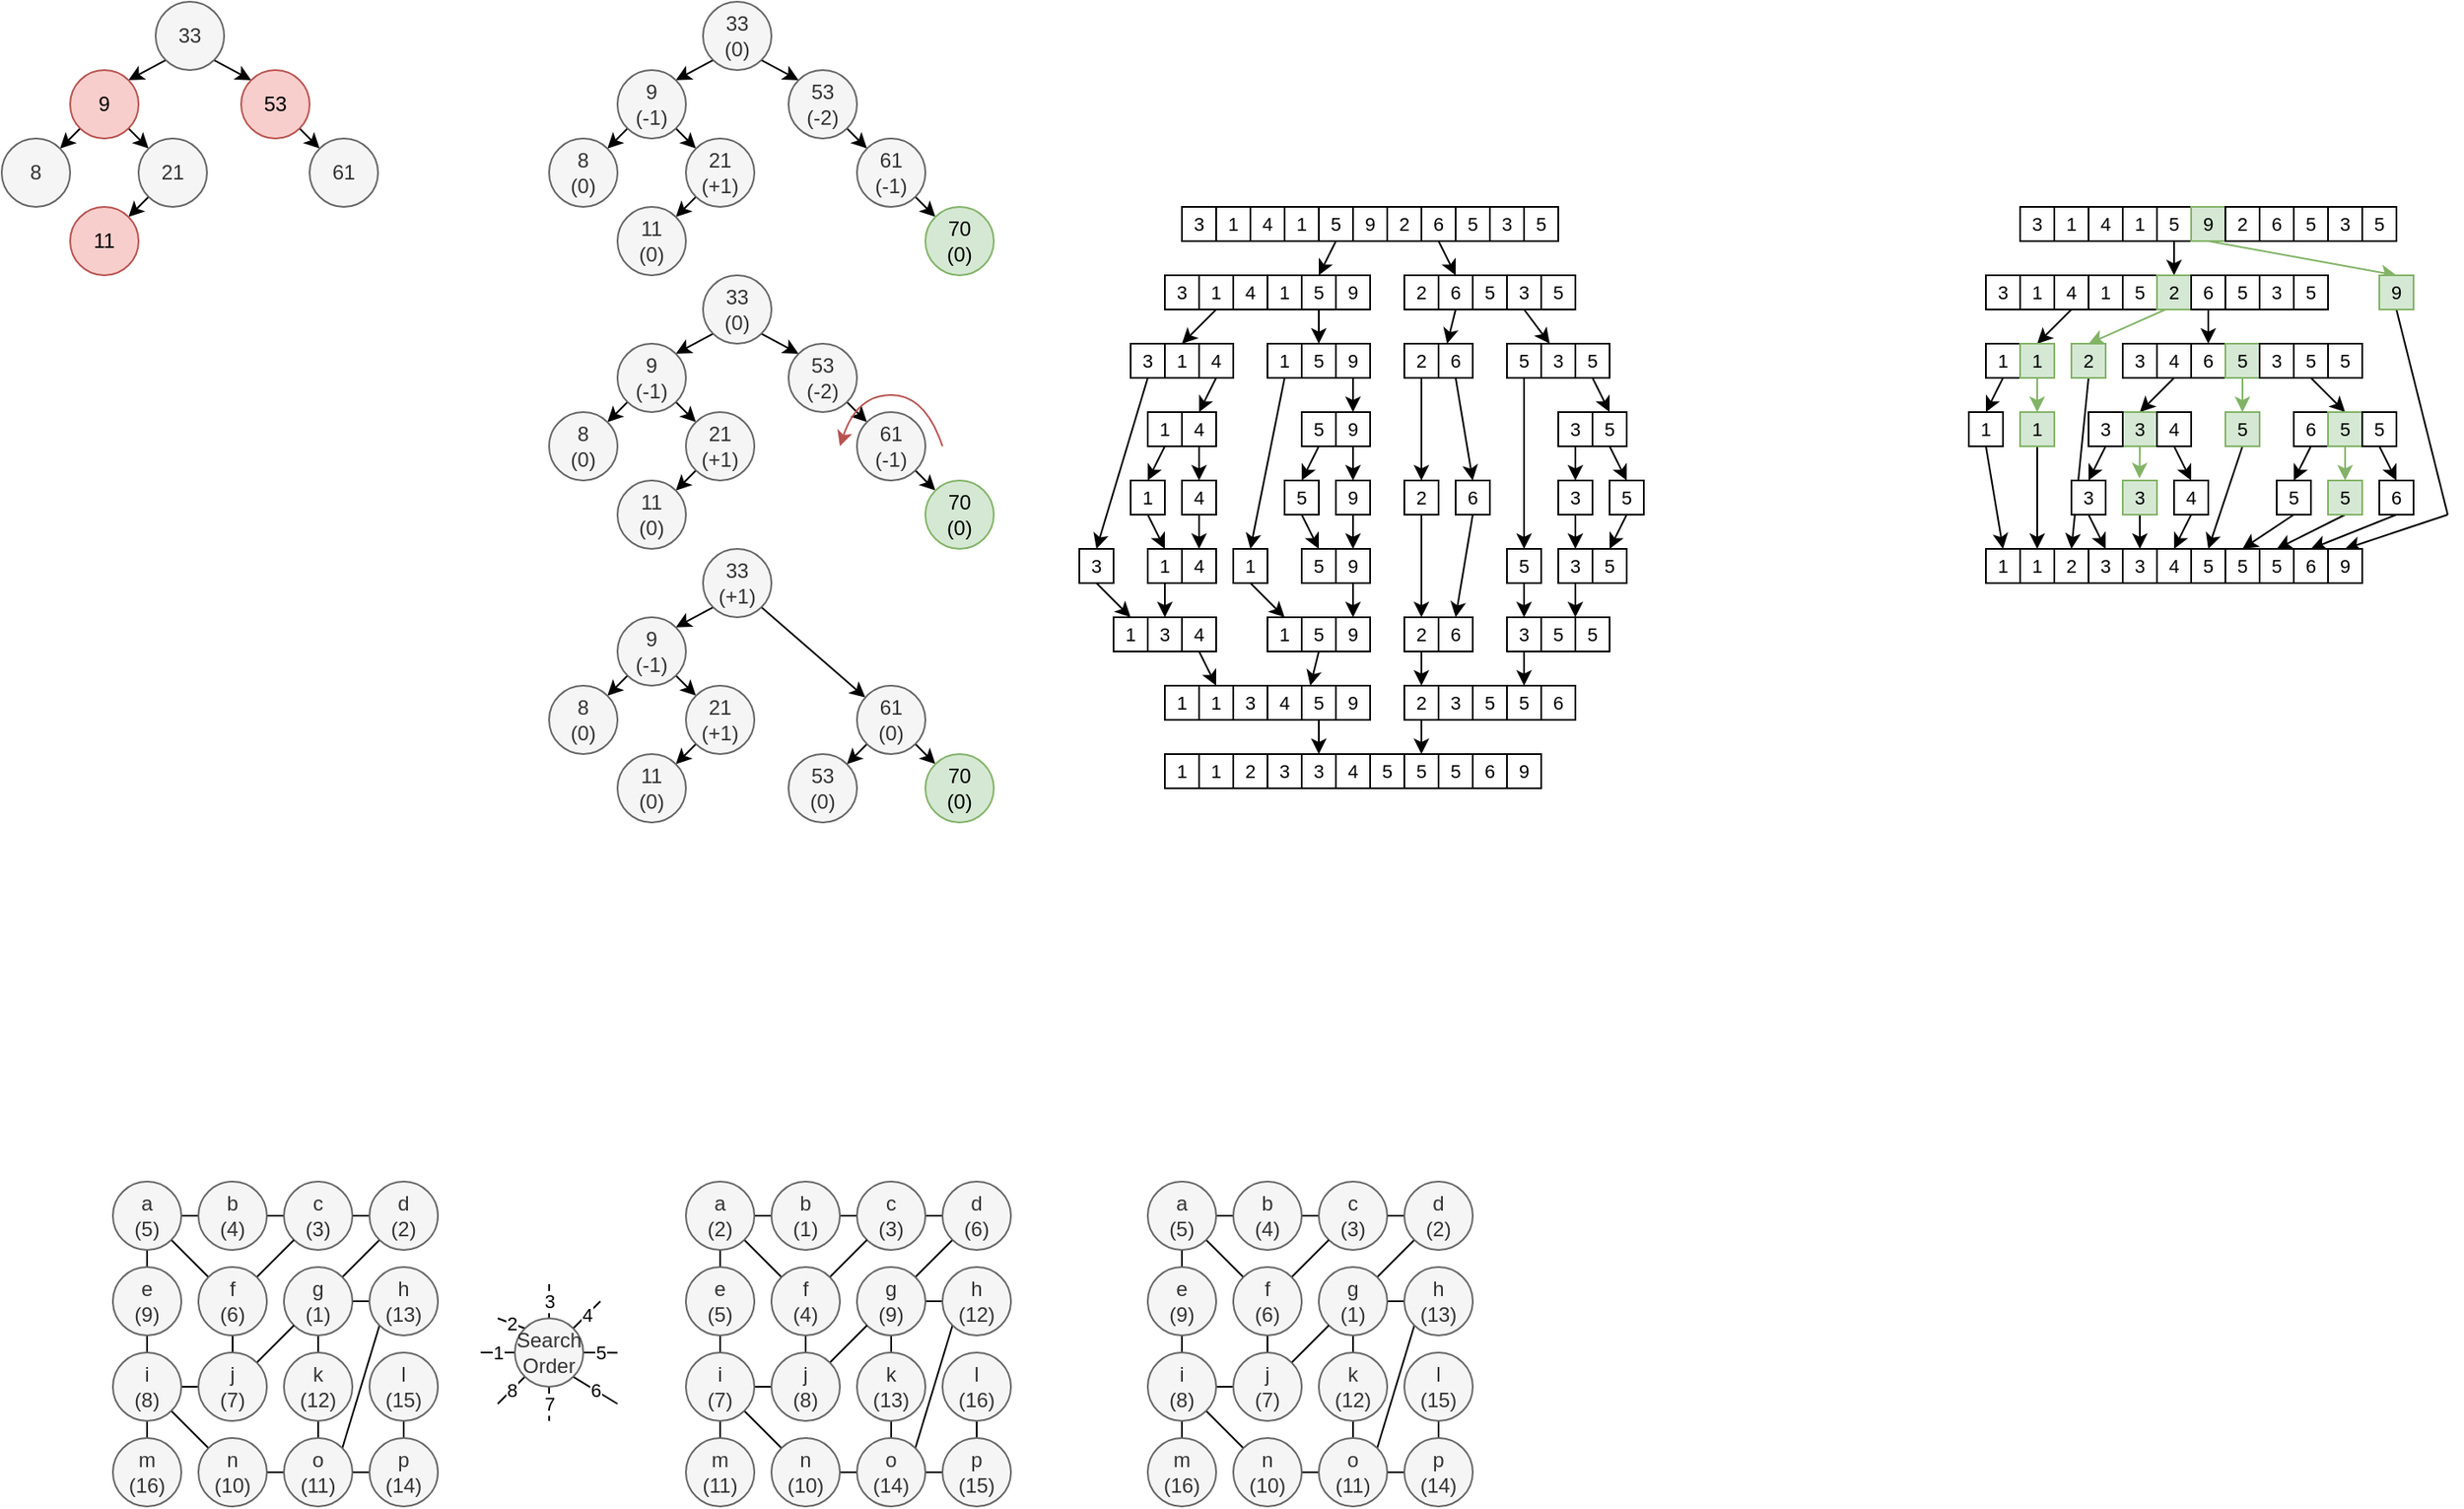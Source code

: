 <mxfile version="16.5.1" type="device"><diagram id="nubTWxd9UdP1Wqt2F9Nz" name="Page-1"><mxGraphModel dx="504" dy="570" grid="1" gridSize="10" guides="1" tooltips="1" connect="1" arrows="1" fold="1" page="1" pageScale="1" pageWidth="1700" pageHeight="1100" math="0" shadow="0"><root><mxCell id="0"/><mxCell id="1" parent="0"/><mxCell id="YnAgehPVBEYoNnp_bzSJ-4" style="rounded=0;orthogonalLoop=1;jettySize=auto;html=1;exitX=1;exitY=1;exitDx=0;exitDy=0;entryX=0;entryY=0;entryDx=0;entryDy=0;" edge="1" parent="1" source="YnAgehPVBEYoNnp_bzSJ-1" target="YnAgehPVBEYoNnp_bzSJ-3"><mxGeometry relative="1" as="geometry"/></mxCell><mxCell id="YnAgehPVBEYoNnp_bzSJ-5" style="edgeStyle=none;rounded=0;orthogonalLoop=1;jettySize=auto;html=1;exitX=0;exitY=1;exitDx=0;exitDy=0;entryX=1;entryY=0;entryDx=0;entryDy=0;" edge="1" parent="1" source="YnAgehPVBEYoNnp_bzSJ-1" target="YnAgehPVBEYoNnp_bzSJ-2"><mxGeometry relative="1" as="geometry"/></mxCell><mxCell id="YnAgehPVBEYoNnp_bzSJ-1" value="33" style="ellipse;whiteSpace=wrap;html=1;aspect=fixed;fillColor=#f5f5f5;strokeColor=#666666;fontColor=#333333;" vertex="1" parent="1"><mxGeometry x="160" y="40" width="40" height="40" as="geometry"/></mxCell><mxCell id="YnAgehPVBEYoNnp_bzSJ-9" style="edgeStyle=none;rounded=0;orthogonalLoop=1;jettySize=auto;html=1;exitX=1;exitY=1;exitDx=0;exitDy=0;entryX=0;entryY=0;entryDx=0;entryDy=0;" edge="1" parent="1" source="YnAgehPVBEYoNnp_bzSJ-2" target="YnAgehPVBEYoNnp_bzSJ-7"><mxGeometry relative="1" as="geometry"/></mxCell><mxCell id="YnAgehPVBEYoNnp_bzSJ-10" style="edgeStyle=none;rounded=0;orthogonalLoop=1;jettySize=auto;html=1;exitX=0;exitY=1;exitDx=0;exitDy=0;" edge="1" parent="1" source="YnAgehPVBEYoNnp_bzSJ-2" target="YnAgehPVBEYoNnp_bzSJ-6"><mxGeometry relative="1" as="geometry"/></mxCell><mxCell id="YnAgehPVBEYoNnp_bzSJ-2" value="9" style="ellipse;whiteSpace=wrap;html=1;aspect=fixed;fillColor=#f8cecc;strokeColor=#b85450;" vertex="1" parent="1"><mxGeometry x="110" y="80" width="40" height="40" as="geometry"/></mxCell><mxCell id="YnAgehPVBEYoNnp_bzSJ-13" style="edgeStyle=none;rounded=0;orthogonalLoop=1;jettySize=auto;html=1;exitX=1;exitY=1;exitDx=0;exitDy=0;" edge="1" parent="1" source="YnAgehPVBEYoNnp_bzSJ-3" target="YnAgehPVBEYoNnp_bzSJ-12"><mxGeometry relative="1" as="geometry"/></mxCell><mxCell id="YnAgehPVBEYoNnp_bzSJ-3" value="53" style="ellipse;whiteSpace=wrap;html=1;aspect=fixed;fillColor=#f8cecc;strokeColor=#b85450;" vertex="1" parent="1"><mxGeometry x="210" y="80" width="40" height="40" as="geometry"/></mxCell><mxCell id="YnAgehPVBEYoNnp_bzSJ-6" value="8" style="ellipse;whiteSpace=wrap;html=1;aspect=fixed;fillColor=#f5f5f5;fontColor=#333333;strokeColor=#666666;" vertex="1" parent="1"><mxGeometry x="70" y="120" width="40" height="40" as="geometry"/></mxCell><mxCell id="YnAgehPVBEYoNnp_bzSJ-11" style="edgeStyle=none;rounded=0;orthogonalLoop=1;jettySize=auto;html=1;exitX=0;exitY=1;exitDx=0;exitDy=0;entryX=1;entryY=0;entryDx=0;entryDy=0;" edge="1" parent="1" source="YnAgehPVBEYoNnp_bzSJ-7" target="YnAgehPVBEYoNnp_bzSJ-8"><mxGeometry relative="1" as="geometry"/></mxCell><mxCell id="YnAgehPVBEYoNnp_bzSJ-7" value="21" style="ellipse;whiteSpace=wrap;html=1;aspect=fixed;fillColor=#f5f5f5;fontColor=#333333;strokeColor=#666666;" vertex="1" parent="1"><mxGeometry x="150" y="120" width="40" height="40" as="geometry"/></mxCell><mxCell id="YnAgehPVBEYoNnp_bzSJ-8" value="11" style="ellipse;whiteSpace=wrap;html=1;aspect=fixed;fillColor=#f8cecc;strokeColor=#b85450;" vertex="1" parent="1"><mxGeometry x="110" y="160" width="40" height="40" as="geometry"/></mxCell><mxCell id="YnAgehPVBEYoNnp_bzSJ-12" value="61" style="ellipse;whiteSpace=wrap;html=1;aspect=fixed;fillColor=#f5f5f5;fontColor=#333333;strokeColor=#666666;" vertex="1" parent="1"><mxGeometry x="250" y="120" width="40" height="40" as="geometry"/></mxCell><mxCell id="YnAgehPVBEYoNnp_bzSJ-15" style="rounded=0;orthogonalLoop=1;jettySize=auto;html=1;exitX=1;exitY=1;exitDx=0;exitDy=0;entryX=0;entryY=0;entryDx=0;entryDy=0;" edge="1" parent="1" source="YnAgehPVBEYoNnp_bzSJ-17" target="YnAgehPVBEYoNnp_bzSJ-22"><mxGeometry relative="1" as="geometry"/></mxCell><mxCell id="YnAgehPVBEYoNnp_bzSJ-16" style="edgeStyle=none;rounded=0;orthogonalLoop=1;jettySize=auto;html=1;exitX=0;exitY=1;exitDx=0;exitDy=0;entryX=1;entryY=0;entryDx=0;entryDy=0;" edge="1" parent="1" source="YnAgehPVBEYoNnp_bzSJ-17" target="YnAgehPVBEYoNnp_bzSJ-20"><mxGeometry relative="1" as="geometry"/></mxCell><mxCell id="YnAgehPVBEYoNnp_bzSJ-17" value="33&lt;br&gt;(0)" style="ellipse;whiteSpace=wrap;html=1;aspect=fixed;fillColor=#f5f5f5;strokeColor=#666666;fontColor=#333333;" vertex="1" parent="1"><mxGeometry x="480" y="40" width="40" height="40" as="geometry"/></mxCell><mxCell id="YnAgehPVBEYoNnp_bzSJ-18" style="edgeStyle=none;rounded=0;orthogonalLoop=1;jettySize=auto;html=1;exitX=1;exitY=1;exitDx=0;exitDy=0;entryX=0;entryY=0;entryDx=0;entryDy=0;" edge="1" parent="1" source="YnAgehPVBEYoNnp_bzSJ-20" target="YnAgehPVBEYoNnp_bzSJ-25"><mxGeometry relative="1" as="geometry"/></mxCell><mxCell id="YnAgehPVBEYoNnp_bzSJ-19" style="edgeStyle=none;rounded=0;orthogonalLoop=1;jettySize=auto;html=1;exitX=0;exitY=1;exitDx=0;exitDy=0;" edge="1" parent="1" source="YnAgehPVBEYoNnp_bzSJ-20" target="YnAgehPVBEYoNnp_bzSJ-23"><mxGeometry relative="1" as="geometry"/></mxCell><mxCell id="YnAgehPVBEYoNnp_bzSJ-20" value="9&lt;br&gt;(-1)" style="ellipse;whiteSpace=wrap;html=1;aspect=fixed;fillColor=#f5f5f5;strokeColor=#666666;fontColor=#333333;" vertex="1" parent="1"><mxGeometry x="430" y="80" width="40" height="40" as="geometry"/></mxCell><mxCell id="YnAgehPVBEYoNnp_bzSJ-21" style="edgeStyle=none;rounded=0;orthogonalLoop=1;jettySize=auto;html=1;exitX=1;exitY=1;exitDx=0;exitDy=0;" edge="1" parent="1" source="YnAgehPVBEYoNnp_bzSJ-22" target="YnAgehPVBEYoNnp_bzSJ-27"><mxGeometry relative="1" as="geometry"/></mxCell><mxCell id="YnAgehPVBEYoNnp_bzSJ-22" value="53&lt;br&gt;(-2)" style="ellipse;whiteSpace=wrap;html=1;aspect=fixed;fillColor=#f5f5f5;strokeColor=#666666;fontColor=#333333;" vertex="1" parent="1"><mxGeometry x="530" y="80" width="40" height="40" as="geometry"/></mxCell><mxCell id="YnAgehPVBEYoNnp_bzSJ-23" value="8&lt;br&gt;(0)" style="ellipse;whiteSpace=wrap;html=1;aspect=fixed;fillColor=#f5f5f5;fontColor=#333333;strokeColor=#666666;" vertex="1" parent="1"><mxGeometry x="390" y="120" width="40" height="40" as="geometry"/></mxCell><mxCell id="YnAgehPVBEYoNnp_bzSJ-24" style="edgeStyle=none;rounded=0;orthogonalLoop=1;jettySize=auto;html=1;exitX=0;exitY=1;exitDx=0;exitDy=0;entryX=1;entryY=0;entryDx=0;entryDy=0;" edge="1" parent="1" source="YnAgehPVBEYoNnp_bzSJ-25" target="YnAgehPVBEYoNnp_bzSJ-26"><mxGeometry relative="1" as="geometry"/></mxCell><mxCell id="YnAgehPVBEYoNnp_bzSJ-25" value="21&lt;br&gt;(+1)" style="ellipse;whiteSpace=wrap;html=1;aspect=fixed;fillColor=#f5f5f5;fontColor=#333333;strokeColor=#666666;" vertex="1" parent="1"><mxGeometry x="470" y="120" width="40" height="40" as="geometry"/></mxCell><mxCell id="YnAgehPVBEYoNnp_bzSJ-26" value="11&lt;br&gt;(0)" style="ellipse;whiteSpace=wrap;html=1;aspect=fixed;fillColor=#f5f5f5;strokeColor=#666666;fontColor=#333333;" vertex="1" parent="1"><mxGeometry x="430" y="160" width="40" height="40" as="geometry"/></mxCell><mxCell id="YnAgehPVBEYoNnp_bzSJ-31" style="edgeStyle=none;rounded=0;orthogonalLoop=1;jettySize=auto;html=1;exitX=1;exitY=1;exitDx=0;exitDy=0;entryX=0;entryY=0;entryDx=0;entryDy=0;fontSize=11;" edge="1" parent="1" source="YnAgehPVBEYoNnp_bzSJ-27" target="YnAgehPVBEYoNnp_bzSJ-28"><mxGeometry relative="1" as="geometry"/></mxCell><mxCell id="YnAgehPVBEYoNnp_bzSJ-27" value="61&lt;br&gt;(-1)" style="ellipse;whiteSpace=wrap;html=1;aspect=fixed;fillColor=#f5f5f5;fontColor=#333333;strokeColor=#666666;" vertex="1" parent="1"><mxGeometry x="570" y="120" width="40" height="40" as="geometry"/></mxCell><mxCell id="YnAgehPVBEYoNnp_bzSJ-28" value="70&lt;br&gt;(0)" style="ellipse;whiteSpace=wrap;html=1;aspect=fixed;fillColor=#d5e8d4;strokeColor=#82b366;" vertex="1" parent="1"><mxGeometry x="610" y="160" width="40" height="40" as="geometry"/></mxCell><mxCell id="YnAgehPVBEYoNnp_bzSJ-32" style="rounded=0;orthogonalLoop=1;jettySize=auto;html=1;exitX=1;exitY=1;exitDx=0;exitDy=0;entryX=0;entryY=0;entryDx=0;entryDy=0;" edge="1" parent="1" source="YnAgehPVBEYoNnp_bzSJ-34" target="YnAgehPVBEYoNnp_bzSJ-39"><mxGeometry relative="1" as="geometry"/></mxCell><mxCell id="YnAgehPVBEYoNnp_bzSJ-33" style="edgeStyle=none;rounded=0;orthogonalLoop=1;jettySize=auto;html=1;exitX=0;exitY=1;exitDx=0;exitDy=0;entryX=1;entryY=0;entryDx=0;entryDy=0;" edge="1" parent="1" source="YnAgehPVBEYoNnp_bzSJ-34" target="YnAgehPVBEYoNnp_bzSJ-37"><mxGeometry relative="1" as="geometry"/></mxCell><mxCell id="YnAgehPVBEYoNnp_bzSJ-34" value="33&lt;br&gt;(0)" style="ellipse;whiteSpace=wrap;html=1;aspect=fixed;fillColor=#f5f5f5;strokeColor=#666666;fontColor=#333333;" vertex="1" parent="1"><mxGeometry x="480" y="200" width="40" height="40" as="geometry"/></mxCell><mxCell id="YnAgehPVBEYoNnp_bzSJ-35" style="edgeStyle=none;rounded=0;orthogonalLoop=1;jettySize=auto;html=1;exitX=1;exitY=1;exitDx=0;exitDy=0;entryX=0;entryY=0;entryDx=0;entryDy=0;" edge="1" parent="1" source="YnAgehPVBEYoNnp_bzSJ-37" target="YnAgehPVBEYoNnp_bzSJ-42"><mxGeometry relative="1" as="geometry"/></mxCell><mxCell id="YnAgehPVBEYoNnp_bzSJ-36" style="edgeStyle=none;rounded=0;orthogonalLoop=1;jettySize=auto;html=1;exitX=0;exitY=1;exitDx=0;exitDy=0;" edge="1" parent="1" source="YnAgehPVBEYoNnp_bzSJ-37" target="YnAgehPVBEYoNnp_bzSJ-40"><mxGeometry relative="1" as="geometry"/></mxCell><mxCell id="YnAgehPVBEYoNnp_bzSJ-37" value="9&lt;br&gt;(-1)" style="ellipse;whiteSpace=wrap;html=1;aspect=fixed;fillColor=#f5f5f5;strokeColor=#666666;fontColor=#333333;" vertex="1" parent="1"><mxGeometry x="430" y="240" width="40" height="40" as="geometry"/></mxCell><mxCell id="YnAgehPVBEYoNnp_bzSJ-38" style="edgeStyle=none;rounded=0;orthogonalLoop=1;jettySize=auto;html=1;exitX=1;exitY=1;exitDx=0;exitDy=0;" edge="1" parent="1" source="YnAgehPVBEYoNnp_bzSJ-39" target="YnAgehPVBEYoNnp_bzSJ-45"><mxGeometry relative="1" as="geometry"/></mxCell><mxCell id="YnAgehPVBEYoNnp_bzSJ-39" value="53&lt;br&gt;(-2)" style="ellipse;whiteSpace=wrap;html=1;aspect=fixed;fillColor=#f5f5f5;strokeColor=#666666;fontColor=#333333;" vertex="1" parent="1"><mxGeometry x="530" y="240" width="40" height="40" as="geometry"/></mxCell><mxCell id="YnAgehPVBEYoNnp_bzSJ-40" value="8&lt;br&gt;(0)" style="ellipse;whiteSpace=wrap;html=1;aspect=fixed;fillColor=#f5f5f5;fontColor=#333333;strokeColor=#666666;" vertex="1" parent="1"><mxGeometry x="390" y="280" width="40" height="40" as="geometry"/></mxCell><mxCell id="YnAgehPVBEYoNnp_bzSJ-41" style="edgeStyle=none;rounded=0;orthogonalLoop=1;jettySize=auto;html=1;exitX=0;exitY=1;exitDx=0;exitDy=0;entryX=1;entryY=0;entryDx=0;entryDy=0;" edge="1" parent="1" source="YnAgehPVBEYoNnp_bzSJ-42" target="YnAgehPVBEYoNnp_bzSJ-43"><mxGeometry relative="1" as="geometry"/></mxCell><mxCell id="YnAgehPVBEYoNnp_bzSJ-42" value="21&lt;br&gt;(+1)" style="ellipse;whiteSpace=wrap;html=1;aspect=fixed;fillColor=#f5f5f5;fontColor=#333333;strokeColor=#666666;" vertex="1" parent="1"><mxGeometry x="470" y="280" width="40" height="40" as="geometry"/></mxCell><mxCell id="YnAgehPVBEYoNnp_bzSJ-43" value="11&lt;br&gt;(0)" style="ellipse;whiteSpace=wrap;html=1;aspect=fixed;fillColor=#f5f5f5;strokeColor=#666666;fontColor=#333333;" vertex="1" parent="1"><mxGeometry x="430" y="320" width="40" height="40" as="geometry"/></mxCell><mxCell id="YnAgehPVBEYoNnp_bzSJ-44" style="edgeStyle=none;rounded=0;orthogonalLoop=1;jettySize=auto;html=1;exitX=1;exitY=1;exitDx=0;exitDy=0;entryX=0;entryY=0;entryDx=0;entryDy=0;fontSize=11;" edge="1" parent="1" source="YnAgehPVBEYoNnp_bzSJ-45" target="YnAgehPVBEYoNnp_bzSJ-46"><mxGeometry relative="1" as="geometry"/></mxCell><mxCell id="YnAgehPVBEYoNnp_bzSJ-45" value="61&lt;br&gt;(-1)" style="ellipse;whiteSpace=wrap;html=1;aspect=fixed;fillColor=#f5f5f5;fontColor=#333333;strokeColor=#666666;" vertex="1" parent="1"><mxGeometry x="570" y="280" width="40" height="40" as="geometry"/></mxCell><mxCell id="YnAgehPVBEYoNnp_bzSJ-46" value="70&lt;br&gt;(0)" style="ellipse;whiteSpace=wrap;html=1;aspect=fixed;fillColor=#d5e8d4;strokeColor=#82b366;" vertex="1" parent="1"><mxGeometry x="610" y="320" width="40" height="40" as="geometry"/></mxCell><mxCell id="YnAgehPVBEYoNnp_bzSJ-47" value="" style="curved=1;endArrow=classic;html=1;rounded=0;fontSize=11;fillColor=#f8cecc;strokeColor=#b85450;" edge="1" parent="1"><mxGeometry width="50" height="50" relative="1" as="geometry"><mxPoint x="620" y="300" as="sourcePoint"/><mxPoint x="560" y="300" as="targetPoint"/><Array as="points"><mxPoint x="610" y="270"/><mxPoint x="570" y="270"/></Array></mxGeometry></mxCell><mxCell id="YnAgehPVBEYoNnp_bzSJ-48" style="rounded=0;orthogonalLoop=1;jettySize=auto;html=1;exitX=1;exitY=1;exitDx=0;exitDy=0;" edge="1" parent="1" source="YnAgehPVBEYoNnp_bzSJ-50" target="YnAgehPVBEYoNnp_bzSJ-61"><mxGeometry relative="1" as="geometry"/></mxCell><mxCell id="YnAgehPVBEYoNnp_bzSJ-49" style="edgeStyle=none;rounded=0;orthogonalLoop=1;jettySize=auto;html=1;exitX=0;exitY=1;exitDx=0;exitDy=0;entryX=1;entryY=0;entryDx=0;entryDy=0;" edge="1" parent="1" source="YnAgehPVBEYoNnp_bzSJ-50" target="YnAgehPVBEYoNnp_bzSJ-53"><mxGeometry relative="1" as="geometry"/></mxCell><mxCell id="YnAgehPVBEYoNnp_bzSJ-50" value="33&lt;br&gt;(+1)" style="ellipse;whiteSpace=wrap;html=1;aspect=fixed;fillColor=#f5f5f5;strokeColor=#666666;fontColor=#333333;" vertex="1" parent="1"><mxGeometry x="480" y="360" width="40" height="40" as="geometry"/></mxCell><mxCell id="YnAgehPVBEYoNnp_bzSJ-51" style="edgeStyle=none;rounded=0;orthogonalLoop=1;jettySize=auto;html=1;exitX=1;exitY=1;exitDx=0;exitDy=0;entryX=0;entryY=0;entryDx=0;entryDy=0;" edge="1" parent="1" source="YnAgehPVBEYoNnp_bzSJ-53" target="YnAgehPVBEYoNnp_bzSJ-58"><mxGeometry relative="1" as="geometry"/></mxCell><mxCell id="YnAgehPVBEYoNnp_bzSJ-52" style="edgeStyle=none;rounded=0;orthogonalLoop=1;jettySize=auto;html=1;exitX=0;exitY=1;exitDx=0;exitDy=0;" edge="1" parent="1" source="YnAgehPVBEYoNnp_bzSJ-53" target="YnAgehPVBEYoNnp_bzSJ-56"><mxGeometry relative="1" as="geometry"/></mxCell><mxCell id="YnAgehPVBEYoNnp_bzSJ-53" value="9&lt;br&gt;(-1)" style="ellipse;whiteSpace=wrap;html=1;aspect=fixed;fillColor=#f5f5f5;strokeColor=#666666;fontColor=#333333;" vertex="1" parent="1"><mxGeometry x="430" y="400" width="40" height="40" as="geometry"/></mxCell><mxCell id="YnAgehPVBEYoNnp_bzSJ-55" value="53&lt;br&gt;(0)" style="ellipse;whiteSpace=wrap;html=1;aspect=fixed;fillColor=#f5f5f5;strokeColor=#666666;fontColor=#333333;" vertex="1" parent="1"><mxGeometry x="530" y="480" width="40" height="40" as="geometry"/></mxCell><mxCell id="YnAgehPVBEYoNnp_bzSJ-56" value="8&lt;br&gt;(0)" style="ellipse;whiteSpace=wrap;html=1;aspect=fixed;fillColor=#f5f5f5;fontColor=#333333;strokeColor=#666666;" vertex="1" parent="1"><mxGeometry x="390" y="440" width="40" height="40" as="geometry"/></mxCell><mxCell id="YnAgehPVBEYoNnp_bzSJ-57" style="edgeStyle=none;rounded=0;orthogonalLoop=1;jettySize=auto;html=1;exitX=0;exitY=1;exitDx=0;exitDy=0;entryX=1;entryY=0;entryDx=0;entryDy=0;" edge="1" parent="1" source="YnAgehPVBEYoNnp_bzSJ-58" target="YnAgehPVBEYoNnp_bzSJ-59"><mxGeometry relative="1" as="geometry"/></mxCell><mxCell id="YnAgehPVBEYoNnp_bzSJ-58" value="21&lt;br&gt;(+1)" style="ellipse;whiteSpace=wrap;html=1;aspect=fixed;fillColor=#f5f5f5;fontColor=#333333;strokeColor=#666666;" vertex="1" parent="1"><mxGeometry x="470" y="440" width="40" height="40" as="geometry"/></mxCell><mxCell id="YnAgehPVBEYoNnp_bzSJ-59" value="11&lt;br&gt;(0)" style="ellipse;whiteSpace=wrap;html=1;aspect=fixed;fillColor=#f5f5f5;strokeColor=#666666;fontColor=#333333;" vertex="1" parent="1"><mxGeometry x="430" y="480" width="40" height="40" as="geometry"/></mxCell><mxCell id="YnAgehPVBEYoNnp_bzSJ-60" style="edgeStyle=none;rounded=0;orthogonalLoop=1;jettySize=auto;html=1;exitX=1;exitY=1;exitDx=0;exitDy=0;entryX=0;entryY=0;entryDx=0;entryDy=0;fontSize=11;" edge="1" parent="1" source="YnAgehPVBEYoNnp_bzSJ-61" target="YnAgehPVBEYoNnp_bzSJ-62"><mxGeometry relative="1" as="geometry"/></mxCell><mxCell id="YnAgehPVBEYoNnp_bzSJ-64" style="edgeStyle=none;rounded=0;orthogonalLoop=1;jettySize=auto;html=1;exitX=0;exitY=1;exitDx=0;exitDy=0;entryX=1;entryY=0;entryDx=0;entryDy=0;fontSize=11;" edge="1" parent="1" source="YnAgehPVBEYoNnp_bzSJ-61" target="YnAgehPVBEYoNnp_bzSJ-55"><mxGeometry relative="1" as="geometry"/></mxCell><mxCell id="YnAgehPVBEYoNnp_bzSJ-61" value="61&lt;br&gt;(0)" style="ellipse;whiteSpace=wrap;html=1;aspect=fixed;fillColor=#f5f5f5;fontColor=#333333;strokeColor=#666666;" vertex="1" parent="1"><mxGeometry x="570" y="440" width="40" height="40" as="geometry"/></mxCell><mxCell id="YnAgehPVBEYoNnp_bzSJ-62" value="70&lt;br&gt;(0)" style="ellipse;whiteSpace=wrap;html=1;aspect=fixed;fillColor=#d5e8d4;strokeColor=#82b366;" vertex="1" parent="1"><mxGeometry x="610" y="480" width="40" height="40" as="geometry"/></mxCell><mxCell id="YnAgehPVBEYoNnp_bzSJ-65" value="3" style="whiteSpace=wrap;html=1;aspect=fixed;fontSize=11;" vertex="1" parent="1"><mxGeometry x="760" y="160" width="20" height="20" as="geometry"/></mxCell><mxCell id="YnAgehPVBEYoNnp_bzSJ-66" value="1" style="whiteSpace=wrap;html=1;aspect=fixed;fontSize=11;" vertex="1" parent="1"><mxGeometry x="780" y="160" width="20" height="20" as="geometry"/></mxCell><mxCell id="YnAgehPVBEYoNnp_bzSJ-67" value="4" style="whiteSpace=wrap;html=1;aspect=fixed;fontSize=11;" vertex="1" parent="1"><mxGeometry x="800" y="160" width="20" height="20" as="geometry"/></mxCell><mxCell id="YnAgehPVBEYoNnp_bzSJ-68" value="1" style="whiteSpace=wrap;html=1;aspect=fixed;fontSize=11;" vertex="1" parent="1"><mxGeometry x="820" y="160" width="20" height="20" as="geometry"/></mxCell><mxCell id="YnAgehPVBEYoNnp_bzSJ-89" style="edgeStyle=none;rounded=0;orthogonalLoop=1;jettySize=auto;html=1;exitX=0.5;exitY=1;exitDx=0;exitDy=0;entryX=0.5;entryY=0;entryDx=0;entryDy=0;fontSize=11;" edge="1" parent="1" source="YnAgehPVBEYoNnp_bzSJ-69" target="YnAgehPVBEYoNnp_bzSJ-81"><mxGeometry relative="1" as="geometry"/></mxCell><mxCell id="YnAgehPVBEYoNnp_bzSJ-69" value="5" style="whiteSpace=wrap;html=1;aspect=fixed;fontSize=11;" vertex="1" parent="1"><mxGeometry x="840" y="160" width="20" height="20" as="geometry"/></mxCell><mxCell id="YnAgehPVBEYoNnp_bzSJ-70" value="9" style="whiteSpace=wrap;html=1;aspect=fixed;fontSize=11;" vertex="1" parent="1"><mxGeometry x="860" y="160" width="20" height="20" as="geometry"/></mxCell><mxCell id="YnAgehPVBEYoNnp_bzSJ-71" value="2" style="whiteSpace=wrap;html=1;aspect=fixed;fontSize=11;" vertex="1" parent="1"><mxGeometry x="880" y="160" width="20" height="20" as="geometry"/></mxCell><mxCell id="YnAgehPVBEYoNnp_bzSJ-88" style="edgeStyle=none;rounded=0;orthogonalLoop=1;jettySize=auto;html=1;exitX=0.5;exitY=1;exitDx=0;exitDy=0;entryX=0.5;entryY=0;entryDx=0;entryDy=0;fontSize=11;" edge="1" parent="1" source="YnAgehPVBEYoNnp_bzSJ-72" target="YnAgehPVBEYoNnp_bzSJ-84"><mxGeometry relative="1" as="geometry"/></mxCell><mxCell id="YnAgehPVBEYoNnp_bzSJ-72" value="6" style="whiteSpace=wrap;html=1;aspect=fixed;fontSize=11;" vertex="1" parent="1"><mxGeometry x="900" y="160" width="20" height="20" as="geometry"/></mxCell><mxCell id="YnAgehPVBEYoNnp_bzSJ-73" value="5" style="whiteSpace=wrap;html=1;aspect=fixed;fontSize=11;" vertex="1" parent="1"><mxGeometry x="920" y="160" width="20" height="20" as="geometry"/></mxCell><mxCell id="YnAgehPVBEYoNnp_bzSJ-74" value="3" style="whiteSpace=wrap;html=1;aspect=fixed;fontSize=11;" vertex="1" parent="1"><mxGeometry x="940" y="160" width="20" height="20" as="geometry"/></mxCell><mxCell id="YnAgehPVBEYoNnp_bzSJ-75" value="5" style="whiteSpace=wrap;html=1;aspect=fixed;fontSize=11;" vertex="1" parent="1"><mxGeometry x="960" y="160" width="20" height="20" as="geometry"/></mxCell><mxCell id="YnAgehPVBEYoNnp_bzSJ-77" value="3" style="whiteSpace=wrap;html=1;aspect=fixed;fontSize=11;" vertex="1" parent="1"><mxGeometry x="750" y="200" width="20" height="20" as="geometry"/></mxCell><mxCell id="YnAgehPVBEYoNnp_bzSJ-103" style="edgeStyle=none;rounded=0;orthogonalLoop=1;jettySize=auto;html=1;exitX=0.5;exitY=1;exitDx=0;exitDy=0;entryX=0.5;entryY=0;entryDx=0;entryDy=0;fontSize=11;" edge="1" parent="1" source="YnAgehPVBEYoNnp_bzSJ-78" target="YnAgehPVBEYoNnp_bzSJ-91"><mxGeometry relative="1" as="geometry"/></mxCell><mxCell id="YnAgehPVBEYoNnp_bzSJ-78" value="1" style="whiteSpace=wrap;html=1;aspect=fixed;fontSize=11;" vertex="1" parent="1"><mxGeometry x="770" y="200" width="20" height="20" as="geometry"/></mxCell><mxCell id="YnAgehPVBEYoNnp_bzSJ-79" value="4" style="whiteSpace=wrap;html=1;aspect=fixed;fontSize=11;" vertex="1" parent="1"><mxGeometry x="790" y="200" width="20" height="20" as="geometry"/></mxCell><mxCell id="YnAgehPVBEYoNnp_bzSJ-80" value="1" style="whiteSpace=wrap;html=1;aspect=fixed;fontSize=11;" vertex="1" parent="1"><mxGeometry x="810" y="200" width="20" height="20" as="geometry"/></mxCell><mxCell id="YnAgehPVBEYoNnp_bzSJ-104" style="edgeStyle=none;rounded=0;orthogonalLoop=1;jettySize=auto;html=1;exitX=0.5;exitY=1;exitDx=0;exitDy=0;entryX=0.5;entryY=0;entryDx=0;entryDy=0;fontSize=11;" edge="1" parent="1" source="YnAgehPVBEYoNnp_bzSJ-81" target="YnAgehPVBEYoNnp_bzSJ-94"><mxGeometry relative="1" as="geometry"/></mxCell><mxCell id="YnAgehPVBEYoNnp_bzSJ-81" value="5" style="whiteSpace=wrap;html=1;aspect=fixed;fontSize=11;" vertex="1" parent="1"><mxGeometry x="830" y="200" width="20" height="20" as="geometry"/></mxCell><mxCell id="YnAgehPVBEYoNnp_bzSJ-82" value="9" style="whiteSpace=wrap;html=1;aspect=fixed;fontSize=11;" vertex="1" parent="1"><mxGeometry x="850" y="200" width="20" height="20" as="geometry"/></mxCell><mxCell id="YnAgehPVBEYoNnp_bzSJ-83" value="2" style="whiteSpace=wrap;html=1;aspect=fixed;fontSize=11;" vertex="1" parent="1"><mxGeometry x="890" y="200" width="20" height="20" as="geometry"/></mxCell><mxCell id="YnAgehPVBEYoNnp_bzSJ-101" style="edgeStyle=none;rounded=0;orthogonalLoop=1;jettySize=auto;html=1;exitX=0.5;exitY=1;exitDx=0;exitDy=0;entryX=0.25;entryY=0;entryDx=0;entryDy=0;fontSize=11;" edge="1" parent="1" source="YnAgehPVBEYoNnp_bzSJ-84" target="YnAgehPVBEYoNnp_bzSJ-97"><mxGeometry relative="1" as="geometry"/></mxCell><mxCell id="YnAgehPVBEYoNnp_bzSJ-84" value="6" style="whiteSpace=wrap;html=1;aspect=fixed;fontSize=11;" vertex="1" parent="1"><mxGeometry x="910" y="200" width="20" height="20" as="geometry"/></mxCell><mxCell id="YnAgehPVBEYoNnp_bzSJ-85" value="5" style="whiteSpace=wrap;html=1;aspect=fixed;fontSize=11;" vertex="1" parent="1"><mxGeometry x="930" y="200" width="20" height="20" as="geometry"/></mxCell><mxCell id="YnAgehPVBEYoNnp_bzSJ-102" style="edgeStyle=none;rounded=0;orthogonalLoop=1;jettySize=auto;html=1;exitX=0.5;exitY=1;exitDx=0;exitDy=0;entryX=0.25;entryY=0;entryDx=0;entryDy=0;fontSize=11;" edge="1" parent="1" source="YnAgehPVBEYoNnp_bzSJ-86" target="YnAgehPVBEYoNnp_bzSJ-99"><mxGeometry relative="1" as="geometry"/></mxCell><mxCell id="YnAgehPVBEYoNnp_bzSJ-86" value="3" style="whiteSpace=wrap;html=1;aspect=fixed;fontSize=11;" vertex="1" parent="1"><mxGeometry x="950" y="200" width="20" height="20" as="geometry"/></mxCell><mxCell id="YnAgehPVBEYoNnp_bzSJ-87" value="5" style="whiteSpace=wrap;html=1;aspect=fixed;fontSize=11;" vertex="1" parent="1"><mxGeometry x="970" y="200" width="20" height="20" as="geometry"/></mxCell><mxCell id="YnAgehPVBEYoNnp_bzSJ-114" style="edgeStyle=none;rounded=0;orthogonalLoop=1;jettySize=auto;html=1;exitX=0.5;exitY=1;exitDx=0;exitDy=0;entryX=0.5;entryY=0;entryDx=0;entryDy=0;fontSize=11;" edge="1" parent="1" source="YnAgehPVBEYoNnp_bzSJ-90" target="YnAgehPVBEYoNnp_bzSJ-110"><mxGeometry relative="1" as="geometry"/></mxCell><mxCell id="YnAgehPVBEYoNnp_bzSJ-90" value="3" style="whiteSpace=wrap;html=1;aspect=fixed;fontSize=11;" vertex="1" parent="1"><mxGeometry x="730" y="240" width="20" height="20" as="geometry"/></mxCell><mxCell id="YnAgehPVBEYoNnp_bzSJ-91" value="1" style="whiteSpace=wrap;html=1;aspect=fixed;fontSize=11;" vertex="1" parent="1"><mxGeometry x="750" y="240" width="20" height="20" as="geometry"/></mxCell><mxCell id="YnAgehPVBEYoNnp_bzSJ-115" style="edgeStyle=none;rounded=0;orthogonalLoop=1;jettySize=auto;html=1;exitX=0.5;exitY=1;exitDx=0;exitDy=0;entryX=0.5;entryY=0;entryDx=0;entryDy=0;fontSize=11;" edge="1" parent="1" source="YnAgehPVBEYoNnp_bzSJ-92" target="YnAgehPVBEYoNnp_bzSJ-112"><mxGeometry relative="1" as="geometry"/></mxCell><mxCell id="YnAgehPVBEYoNnp_bzSJ-92" value="4" style="whiteSpace=wrap;html=1;aspect=fixed;fontSize=11;" vertex="1" parent="1"><mxGeometry x="770" y="240" width="20" height="20" as="geometry"/></mxCell><mxCell id="YnAgehPVBEYoNnp_bzSJ-109" style="edgeStyle=none;rounded=0;orthogonalLoop=1;jettySize=auto;html=1;exitX=0.5;exitY=1;exitDx=0;exitDy=0;entryX=0.5;entryY=0;entryDx=0;entryDy=0;fontSize=11;" edge="1" parent="1" source="YnAgehPVBEYoNnp_bzSJ-93" target="YnAgehPVBEYoNnp_bzSJ-105"><mxGeometry relative="1" as="geometry"/></mxCell><mxCell id="YnAgehPVBEYoNnp_bzSJ-93" value="1" style="whiteSpace=wrap;html=1;aspect=fixed;fontSize=11;" vertex="1" parent="1"><mxGeometry x="810" y="240" width="20" height="20" as="geometry"/></mxCell><mxCell id="YnAgehPVBEYoNnp_bzSJ-94" value="5" style="whiteSpace=wrap;html=1;aspect=fixed;fontSize=11;" vertex="1" parent="1"><mxGeometry x="830" y="240" width="20" height="20" as="geometry"/></mxCell><mxCell id="YnAgehPVBEYoNnp_bzSJ-108" style="edgeStyle=none;rounded=0;orthogonalLoop=1;jettySize=auto;html=1;exitX=0.5;exitY=1;exitDx=0;exitDy=0;entryX=0.5;entryY=0;entryDx=0;entryDy=0;fontSize=11;" edge="1" parent="1" source="YnAgehPVBEYoNnp_bzSJ-95" target="YnAgehPVBEYoNnp_bzSJ-107"><mxGeometry relative="1" as="geometry"/></mxCell><mxCell id="YnAgehPVBEYoNnp_bzSJ-95" value="9" style="whiteSpace=wrap;html=1;aspect=fixed;fontSize=11;" vertex="1" parent="1"><mxGeometry x="850" y="240" width="20" height="20" as="geometry"/></mxCell><mxCell id="YnAgehPVBEYoNnp_bzSJ-118" style="edgeStyle=none;rounded=0;orthogonalLoop=1;jettySize=auto;html=1;exitX=0.5;exitY=1;exitDx=0;exitDy=0;entryX=0.5;entryY=0;entryDx=0;entryDy=0;fontSize=11;" edge="1" parent="1" source="YnAgehPVBEYoNnp_bzSJ-96" target="YnAgehPVBEYoNnp_bzSJ-116"><mxGeometry relative="1" as="geometry"/></mxCell><mxCell id="YnAgehPVBEYoNnp_bzSJ-96" value="2" style="whiteSpace=wrap;html=1;aspect=fixed;fontSize=11;" vertex="1" parent="1"><mxGeometry x="890" y="240" width="20" height="20" as="geometry"/></mxCell><mxCell id="YnAgehPVBEYoNnp_bzSJ-119" style="edgeStyle=none;rounded=0;orthogonalLoop=1;jettySize=auto;html=1;exitX=0.5;exitY=1;exitDx=0;exitDy=0;entryX=0.5;entryY=0;entryDx=0;entryDy=0;fontSize=11;" edge="1" parent="1" source="YnAgehPVBEYoNnp_bzSJ-97" target="YnAgehPVBEYoNnp_bzSJ-117"><mxGeometry relative="1" as="geometry"/></mxCell><mxCell id="YnAgehPVBEYoNnp_bzSJ-97" value="6" style="whiteSpace=wrap;html=1;aspect=fixed;fontSize=11;" vertex="1" parent="1"><mxGeometry x="910" y="240" width="20" height="20" as="geometry"/></mxCell><mxCell id="YnAgehPVBEYoNnp_bzSJ-121" style="edgeStyle=none;rounded=0;orthogonalLoop=1;jettySize=auto;html=1;exitX=0.5;exitY=1;exitDx=0;exitDy=0;entryX=0.5;entryY=0;entryDx=0;entryDy=0;fontSize=11;" edge="1" parent="1" source="YnAgehPVBEYoNnp_bzSJ-98" target="YnAgehPVBEYoNnp_bzSJ-120"><mxGeometry relative="1" as="geometry"/></mxCell><mxCell id="YnAgehPVBEYoNnp_bzSJ-98" value="5" style="whiteSpace=wrap;html=1;aspect=fixed;fontSize=11;" vertex="1" parent="1"><mxGeometry x="950" y="240" width="20" height="20" as="geometry"/></mxCell><mxCell id="YnAgehPVBEYoNnp_bzSJ-99" value="3" style="whiteSpace=wrap;html=1;aspect=fixed;fontSize=11;" vertex="1" parent="1"><mxGeometry x="970" y="240" width="20" height="20" as="geometry"/></mxCell><mxCell id="YnAgehPVBEYoNnp_bzSJ-125" style="edgeStyle=none;rounded=0;orthogonalLoop=1;jettySize=auto;html=1;exitX=0.5;exitY=1;exitDx=0;exitDy=0;entryX=0.5;entryY=0;entryDx=0;entryDy=0;fontSize=11;" edge="1" parent="1" source="YnAgehPVBEYoNnp_bzSJ-100" target="YnAgehPVBEYoNnp_bzSJ-123"><mxGeometry relative="1" as="geometry"/></mxCell><mxCell id="YnAgehPVBEYoNnp_bzSJ-100" value="5" style="whiteSpace=wrap;html=1;aspect=fixed;fontSize=11;" vertex="1" parent="1"><mxGeometry x="990" y="240" width="20" height="20" as="geometry"/></mxCell><mxCell id="YnAgehPVBEYoNnp_bzSJ-168" style="edgeStyle=none;rounded=0;orthogonalLoop=1;jettySize=auto;html=1;exitX=0.5;exitY=1;exitDx=0;exitDy=0;entryX=0.5;entryY=0;entryDx=0;entryDy=0;fontSize=11;" edge="1" parent="1" source="YnAgehPVBEYoNnp_bzSJ-105" target="YnAgehPVBEYoNnp_bzSJ-164"><mxGeometry relative="1" as="geometry"/></mxCell><mxCell id="YnAgehPVBEYoNnp_bzSJ-105" value="1" style="whiteSpace=wrap;html=1;aspect=fixed;fontSize=11;" vertex="1" parent="1"><mxGeometry x="790" y="360" width="20" height="20" as="geometry"/></mxCell><mxCell id="YnAgehPVBEYoNnp_bzSJ-129" style="edgeStyle=none;rounded=0;orthogonalLoop=1;jettySize=auto;html=1;exitX=0.5;exitY=1;exitDx=0;exitDy=0;entryX=0.5;entryY=0;entryDx=0;entryDy=0;fontSize=11;" edge="1" parent="1" source="YnAgehPVBEYoNnp_bzSJ-106" target="YnAgehPVBEYoNnp_bzSJ-128"><mxGeometry relative="1" as="geometry"/></mxCell><mxCell id="YnAgehPVBEYoNnp_bzSJ-106" value="5" style="whiteSpace=wrap;html=1;aspect=fixed;fontSize=11;" vertex="1" parent="1"><mxGeometry x="830" y="280" width="20" height="20" as="geometry"/></mxCell><mxCell id="YnAgehPVBEYoNnp_bzSJ-127" style="edgeStyle=none;rounded=0;orthogonalLoop=1;jettySize=auto;html=1;exitX=0.5;exitY=1;exitDx=0;exitDy=0;entryX=0.5;entryY=0;entryDx=0;entryDy=0;fontSize=11;" edge="1" parent="1" source="YnAgehPVBEYoNnp_bzSJ-107" target="YnAgehPVBEYoNnp_bzSJ-126"><mxGeometry relative="1" as="geometry"/></mxCell><mxCell id="YnAgehPVBEYoNnp_bzSJ-107" value="9" style="whiteSpace=wrap;html=1;aspect=fixed;fontSize=11;" vertex="1" parent="1"><mxGeometry x="850" y="280" width="20" height="20" as="geometry"/></mxCell><mxCell id="YnAgehPVBEYoNnp_bzSJ-162" style="edgeStyle=none;rounded=0;orthogonalLoop=1;jettySize=auto;html=1;exitX=0.5;exitY=1;exitDx=0;exitDy=0;entryX=0.5;entryY=0;entryDx=0;entryDy=0;fontSize=11;" edge="1" parent="1" source="YnAgehPVBEYoNnp_bzSJ-110" target="YnAgehPVBEYoNnp_bzSJ-158"><mxGeometry relative="1" as="geometry"/></mxCell><mxCell id="YnAgehPVBEYoNnp_bzSJ-110" value="3" style="whiteSpace=wrap;html=1;aspect=fixed;fontSize=11;" vertex="1" parent="1"><mxGeometry x="700" y="360" width="20" height="20" as="geometry"/></mxCell><mxCell id="YnAgehPVBEYoNnp_bzSJ-135" style="edgeStyle=none;rounded=0;orthogonalLoop=1;jettySize=auto;html=1;exitX=0.5;exitY=1;exitDx=0;exitDy=0;entryX=0.5;entryY=0;entryDx=0;entryDy=0;fontSize=11;" edge="1" parent="1" source="YnAgehPVBEYoNnp_bzSJ-111" target="YnAgehPVBEYoNnp_bzSJ-133"><mxGeometry relative="1" as="geometry"/></mxCell><mxCell id="YnAgehPVBEYoNnp_bzSJ-111" value="1" style="whiteSpace=wrap;html=1;aspect=fixed;fontSize=11;" vertex="1" parent="1"><mxGeometry x="740" y="280" width="20" height="20" as="geometry"/></mxCell><mxCell id="YnAgehPVBEYoNnp_bzSJ-134" style="edgeStyle=none;rounded=0;orthogonalLoop=1;jettySize=auto;html=1;exitX=0.5;exitY=1;exitDx=0;exitDy=0;entryX=0.5;entryY=0;entryDx=0;entryDy=0;fontSize=11;" edge="1" parent="1" source="YnAgehPVBEYoNnp_bzSJ-112" target="YnAgehPVBEYoNnp_bzSJ-132"><mxGeometry relative="1" as="geometry"/></mxCell><mxCell id="YnAgehPVBEYoNnp_bzSJ-112" value="4" style="whiteSpace=wrap;html=1;aspect=fixed;fontSize=11;" vertex="1" parent="1"><mxGeometry x="760" y="280" width="20" height="20" as="geometry"/></mxCell><mxCell id="YnAgehPVBEYoNnp_bzSJ-155" style="edgeStyle=none;rounded=0;orthogonalLoop=1;jettySize=auto;html=1;exitX=0.5;exitY=1;exitDx=0;exitDy=0;entryX=0.5;entryY=0;entryDx=0;entryDy=0;fontSize=11;" edge="1" parent="1" source="YnAgehPVBEYoNnp_bzSJ-116" target="YnAgehPVBEYoNnp_bzSJ-153"><mxGeometry relative="1" as="geometry"/></mxCell><mxCell id="YnAgehPVBEYoNnp_bzSJ-116" value="2" style="whiteSpace=wrap;html=1;aspect=fixed;fontSize=11;" vertex="1" parent="1"><mxGeometry x="890" y="320" width="20" height="20" as="geometry"/></mxCell><mxCell id="YnAgehPVBEYoNnp_bzSJ-156" style="edgeStyle=none;rounded=0;orthogonalLoop=1;jettySize=auto;html=1;exitX=0.5;exitY=1;exitDx=0;exitDy=0;entryX=0.5;entryY=0;entryDx=0;entryDy=0;fontSize=11;" edge="1" parent="1" source="YnAgehPVBEYoNnp_bzSJ-117" target="YnAgehPVBEYoNnp_bzSJ-154"><mxGeometry relative="1" as="geometry"/></mxCell><mxCell id="YnAgehPVBEYoNnp_bzSJ-117" value="6" style="whiteSpace=wrap;html=1;aspect=fixed;fontSize=11;" vertex="1" parent="1"><mxGeometry x="920" y="320" width="20" height="20" as="geometry"/></mxCell><mxCell id="YnAgehPVBEYoNnp_bzSJ-172" style="edgeStyle=none;rounded=0;orthogonalLoop=1;jettySize=auto;html=1;exitX=0.5;exitY=1;exitDx=0;exitDy=0;entryX=0.5;entryY=0;entryDx=0;entryDy=0;fontSize=11;" edge="1" parent="1" source="YnAgehPVBEYoNnp_bzSJ-120" target="YnAgehPVBEYoNnp_bzSJ-169"><mxGeometry relative="1" as="geometry"/></mxCell><mxCell id="YnAgehPVBEYoNnp_bzSJ-120" value="5" style="whiteSpace=wrap;html=1;aspect=fixed;fontSize=11;" vertex="1" parent="1"><mxGeometry x="950" y="360" width="20" height="20" as="geometry"/></mxCell><mxCell id="YnAgehPVBEYoNnp_bzSJ-139" style="edgeStyle=none;rounded=0;orthogonalLoop=1;jettySize=auto;html=1;exitX=0.5;exitY=1;exitDx=0;exitDy=0;entryX=0.5;entryY=0;entryDx=0;entryDy=0;fontSize=11;" edge="1" parent="1" source="YnAgehPVBEYoNnp_bzSJ-122" target="YnAgehPVBEYoNnp_bzSJ-137"><mxGeometry relative="1" as="geometry"/></mxCell><mxCell id="YnAgehPVBEYoNnp_bzSJ-122" value="3" style="whiteSpace=wrap;html=1;aspect=fixed;fontSize=11;" vertex="1" parent="1"><mxGeometry x="980" y="280" width="20" height="20" as="geometry"/></mxCell><mxCell id="YnAgehPVBEYoNnp_bzSJ-140" style="edgeStyle=none;rounded=0;orthogonalLoop=1;jettySize=auto;html=1;exitX=0.5;exitY=1;exitDx=0;exitDy=0;entryX=0.5;entryY=0;entryDx=0;entryDy=0;fontSize=11;" edge="1" parent="1" source="YnAgehPVBEYoNnp_bzSJ-123" target="YnAgehPVBEYoNnp_bzSJ-138"><mxGeometry relative="1" as="geometry"/></mxCell><mxCell id="YnAgehPVBEYoNnp_bzSJ-123" value="5" style="whiteSpace=wrap;html=1;aspect=fixed;fontSize=11;" vertex="1" parent="1"><mxGeometry x="1000" y="280" width="20" height="20" as="geometry"/></mxCell><mxCell id="YnAgehPVBEYoNnp_bzSJ-148" style="edgeStyle=none;rounded=0;orthogonalLoop=1;jettySize=auto;html=1;exitX=0.5;exitY=1;exitDx=0;exitDy=0;entryX=0.5;entryY=0;entryDx=0;entryDy=0;fontSize=11;" edge="1" parent="1" source="YnAgehPVBEYoNnp_bzSJ-126" target="YnAgehPVBEYoNnp_bzSJ-146"><mxGeometry relative="1" as="geometry"/></mxCell><mxCell id="YnAgehPVBEYoNnp_bzSJ-126" value="9" style="whiteSpace=wrap;html=1;aspect=fixed;fontSize=11;" vertex="1" parent="1"><mxGeometry x="850" y="320" width="20" height="20" as="geometry"/></mxCell><mxCell id="YnAgehPVBEYoNnp_bzSJ-147" style="edgeStyle=none;rounded=0;orthogonalLoop=1;jettySize=auto;html=1;exitX=0.5;exitY=1;exitDx=0;exitDy=0;entryX=0.5;entryY=0;entryDx=0;entryDy=0;fontSize=11;" edge="1" parent="1" source="YnAgehPVBEYoNnp_bzSJ-128" target="YnAgehPVBEYoNnp_bzSJ-145"><mxGeometry relative="1" as="geometry"/></mxCell><mxCell id="YnAgehPVBEYoNnp_bzSJ-128" value="5" style="whiteSpace=wrap;html=1;aspect=fixed;fontSize=11;" vertex="1" parent="1"><mxGeometry x="820" y="320" width="20" height="20" as="geometry"/></mxCell><mxCell id="YnAgehPVBEYoNnp_bzSJ-144" style="edgeStyle=none;rounded=0;orthogonalLoop=1;jettySize=auto;html=1;exitX=0.5;exitY=1;exitDx=0;exitDy=0;entryX=0.5;entryY=0;entryDx=0;entryDy=0;fontSize=11;" edge="1" parent="1" source="YnAgehPVBEYoNnp_bzSJ-132" target="YnAgehPVBEYoNnp_bzSJ-142"><mxGeometry relative="1" as="geometry"/></mxCell><mxCell id="YnAgehPVBEYoNnp_bzSJ-132" value="4" style="whiteSpace=wrap;html=1;aspect=fixed;fontSize=11;" vertex="1" parent="1"><mxGeometry x="760" y="320" width="20" height="20" as="geometry"/></mxCell><mxCell id="YnAgehPVBEYoNnp_bzSJ-143" style="edgeStyle=none;rounded=0;orthogonalLoop=1;jettySize=auto;html=1;exitX=0.5;exitY=1;exitDx=0;exitDy=0;entryX=0.5;entryY=0;entryDx=0;entryDy=0;fontSize=11;" edge="1" parent="1" source="YnAgehPVBEYoNnp_bzSJ-133" target="YnAgehPVBEYoNnp_bzSJ-141"><mxGeometry relative="1" as="geometry"/></mxCell><mxCell id="YnAgehPVBEYoNnp_bzSJ-133" value="1" style="whiteSpace=wrap;html=1;aspect=fixed;fontSize=11;" vertex="1" parent="1"><mxGeometry x="730" y="320" width="20" height="20" as="geometry"/></mxCell><mxCell id="YnAgehPVBEYoNnp_bzSJ-150" style="edgeStyle=none;rounded=0;orthogonalLoop=1;jettySize=auto;html=1;exitX=0.5;exitY=1;exitDx=0;exitDy=0;entryX=0.5;entryY=0;entryDx=0;entryDy=0;fontSize=11;" edge="1" parent="1" source="YnAgehPVBEYoNnp_bzSJ-137" target="YnAgehPVBEYoNnp_bzSJ-149"><mxGeometry relative="1" as="geometry"/></mxCell><mxCell id="YnAgehPVBEYoNnp_bzSJ-137" value="3" style="whiteSpace=wrap;html=1;aspect=fixed;fontSize=11;" vertex="1" parent="1"><mxGeometry x="980" y="320" width="20" height="20" as="geometry"/></mxCell><mxCell id="YnAgehPVBEYoNnp_bzSJ-152" style="edgeStyle=none;rounded=0;orthogonalLoop=1;jettySize=auto;html=1;exitX=0.5;exitY=1;exitDx=0;exitDy=0;entryX=0.5;entryY=0;entryDx=0;entryDy=0;fontSize=11;" edge="1" parent="1" source="YnAgehPVBEYoNnp_bzSJ-138" target="YnAgehPVBEYoNnp_bzSJ-151"><mxGeometry relative="1" as="geometry"/></mxCell><mxCell id="YnAgehPVBEYoNnp_bzSJ-138" value="5" style="whiteSpace=wrap;html=1;aspect=fixed;fontSize=11;" vertex="1" parent="1"><mxGeometry x="1010" y="320" width="20" height="20" as="geometry"/></mxCell><mxCell id="YnAgehPVBEYoNnp_bzSJ-163" style="edgeStyle=none;rounded=0;orthogonalLoop=1;jettySize=auto;html=1;exitX=0.5;exitY=1;exitDx=0;exitDy=0;entryX=0.5;entryY=0;entryDx=0;entryDy=0;fontSize=11;" edge="1" parent="1" source="YnAgehPVBEYoNnp_bzSJ-141" target="YnAgehPVBEYoNnp_bzSJ-157"><mxGeometry relative="1" as="geometry"/></mxCell><mxCell id="YnAgehPVBEYoNnp_bzSJ-141" value="1" style="whiteSpace=wrap;html=1;aspect=fixed;fontSize=11;" vertex="1" parent="1"><mxGeometry x="740" y="360" width="20" height="20" as="geometry"/></mxCell><mxCell id="YnAgehPVBEYoNnp_bzSJ-142" value="4" style="whiteSpace=wrap;html=1;aspect=fixed;fontSize=11;" vertex="1" parent="1"><mxGeometry x="760" y="360" width="20" height="20" as="geometry"/></mxCell><mxCell id="YnAgehPVBEYoNnp_bzSJ-145" value="5" style="whiteSpace=wrap;html=1;aspect=fixed;fontSize=11;" vertex="1" parent="1"><mxGeometry x="830" y="360" width="20" height="20" as="geometry"/></mxCell><mxCell id="YnAgehPVBEYoNnp_bzSJ-167" style="edgeStyle=none;rounded=0;orthogonalLoop=1;jettySize=auto;html=1;exitX=0.5;exitY=1;exitDx=0;exitDy=0;entryX=0.5;entryY=0;entryDx=0;entryDy=0;fontSize=11;" edge="1" parent="1" source="YnAgehPVBEYoNnp_bzSJ-146" target="YnAgehPVBEYoNnp_bzSJ-166"><mxGeometry relative="1" as="geometry"/></mxCell><mxCell id="YnAgehPVBEYoNnp_bzSJ-146" value="9" style="whiteSpace=wrap;html=1;aspect=fixed;fontSize=11;" vertex="1" parent="1"><mxGeometry x="850" y="360" width="20" height="20" as="geometry"/></mxCell><mxCell id="YnAgehPVBEYoNnp_bzSJ-173" style="edgeStyle=none;rounded=0;orthogonalLoop=1;jettySize=auto;html=1;exitX=0.5;exitY=1;exitDx=0;exitDy=0;entryX=1;entryY=0;entryDx=0;entryDy=0;fontSize=11;" edge="1" parent="1" source="YnAgehPVBEYoNnp_bzSJ-149" target="YnAgehPVBEYoNnp_bzSJ-170"><mxGeometry relative="1" as="geometry"/></mxCell><mxCell id="YnAgehPVBEYoNnp_bzSJ-149" value="3" style="whiteSpace=wrap;html=1;aspect=fixed;fontSize=11;" vertex="1" parent="1"><mxGeometry x="980" y="360" width="20" height="20" as="geometry"/></mxCell><mxCell id="YnAgehPVBEYoNnp_bzSJ-151" value="5" style="whiteSpace=wrap;html=1;aspect=fixed;fontSize=11;" vertex="1" parent="1"><mxGeometry x="1000" y="360" width="20" height="20" as="geometry"/></mxCell><mxCell id="YnAgehPVBEYoNnp_bzSJ-187" style="edgeStyle=none;rounded=0;orthogonalLoop=1;jettySize=auto;html=1;exitX=0.5;exitY=1;exitDx=0;exitDy=0;entryX=0.5;entryY=0;entryDx=0;entryDy=0;fontSize=11;" edge="1" parent="1" source="YnAgehPVBEYoNnp_bzSJ-153" target="YnAgehPVBEYoNnp_bzSJ-182"><mxGeometry relative="1" as="geometry"/></mxCell><mxCell id="YnAgehPVBEYoNnp_bzSJ-153" value="2" style="whiteSpace=wrap;html=1;aspect=fixed;fontSize=11;" vertex="1" parent="1"><mxGeometry x="890" y="400" width="20" height="20" as="geometry"/></mxCell><mxCell id="YnAgehPVBEYoNnp_bzSJ-154" value="6" style="whiteSpace=wrap;html=1;aspect=fixed;fontSize=11;" vertex="1" parent="1"><mxGeometry x="910" y="400" width="20" height="20" as="geometry"/></mxCell><mxCell id="YnAgehPVBEYoNnp_bzSJ-157" value="3" style="whiteSpace=wrap;html=1;aspect=fixed;fontSize=11;" vertex="1" parent="1"><mxGeometry x="740" y="400" width="20" height="20" as="geometry"/></mxCell><mxCell id="YnAgehPVBEYoNnp_bzSJ-158" value="1" style="whiteSpace=wrap;html=1;aspect=fixed;fontSize=11;" vertex="1" parent="1"><mxGeometry x="720" y="400" width="20" height="20" as="geometry"/></mxCell><mxCell id="YnAgehPVBEYoNnp_bzSJ-180" style="edgeStyle=none;rounded=0;orthogonalLoop=1;jettySize=auto;html=1;exitX=0.5;exitY=1;exitDx=0;exitDy=0;entryX=0.5;entryY=0;entryDx=0;entryDy=0;fontSize=11;" edge="1" parent="1" source="YnAgehPVBEYoNnp_bzSJ-159" target="YnAgehPVBEYoNnp_bzSJ-174"><mxGeometry relative="1" as="geometry"/></mxCell><mxCell id="YnAgehPVBEYoNnp_bzSJ-159" value="4" style="whiteSpace=wrap;html=1;aspect=fixed;fontSize=11;" vertex="1" parent="1"><mxGeometry x="760" y="400" width="20" height="20" as="geometry"/></mxCell><mxCell id="YnAgehPVBEYoNnp_bzSJ-164" value="1" style="whiteSpace=wrap;html=1;aspect=fixed;fontSize=11;" vertex="1" parent="1"><mxGeometry x="810" y="400" width="20" height="20" as="geometry"/></mxCell><mxCell id="YnAgehPVBEYoNnp_bzSJ-181" style="edgeStyle=none;rounded=0;orthogonalLoop=1;jettySize=auto;html=1;exitX=0.5;exitY=1;exitDx=0;exitDy=0;entryX=0.25;entryY=0;entryDx=0;entryDy=0;fontSize=11;" edge="1" parent="1" source="YnAgehPVBEYoNnp_bzSJ-165" target="YnAgehPVBEYoNnp_bzSJ-176"><mxGeometry relative="1" as="geometry"/></mxCell><mxCell id="YnAgehPVBEYoNnp_bzSJ-165" value="5" style="whiteSpace=wrap;html=1;aspect=fixed;fontSize=11;" vertex="1" parent="1"><mxGeometry x="830" y="400" width="20" height="20" as="geometry"/></mxCell><mxCell id="YnAgehPVBEYoNnp_bzSJ-166" value="9" style="whiteSpace=wrap;html=1;aspect=fixed;fontSize=11;" vertex="1" parent="1"><mxGeometry x="850" y="400" width="20" height="20" as="geometry"/></mxCell><mxCell id="YnAgehPVBEYoNnp_bzSJ-188" style="edgeStyle=none;rounded=0;orthogonalLoop=1;jettySize=auto;html=1;exitX=0.5;exitY=1;exitDx=0;exitDy=0;entryX=0.5;entryY=0;entryDx=0;entryDy=0;fontSize=11;" edge="1" parent="1" source="YnAgehPVBEYoNnp_bzSJ-169" target="YnAgehPVBEYoNnp_bzSJ-185"><mxGeometry relative="1" as="geometry"/></mxCell><mxCell id="YnAgehPVBEYoNnp_bzSJ-169" value="3" style="whiteSpace=wrap;html=1;aspect=fixed;fontSize=11;" vertex="1" parent="1"><mxGeometry x="950" y="400" width="20" height="20" as="geometry"/></mxCell><mxCell id="YnAgehPVBEYoNnp_bzSJ-170" value="5" style="whiteSpace=wrap;html=1;aspect=fixed;fontSize=11;" vertex="1" parent="1"><mxGeometry x="970" y="400" width="20" height="20" as="geometry"/></mxCell><mxCell id="YnAgehPVBEYoNnp_bzSJ-171" value="5" style="whiteSpace=wrap;html=1;aspect=fixed;fontSize=11;" vertex="1" parent="1"><mxGeometry x="990" y="400" width="20" height="20" as="geometry"/></mxCell><mxCell id="YnAgehPVBEYoNnp_bzSJ-174" value="1" style="whiteSpace=wrap;html=1;aspect=fixed;fontSize=11;" vertex="1" parent="1"><mxGeometry x="770" y="440" width="20" height="20" as="geometry"/></mxCell><mxCell id="YnAgehPVBEYoNnp_bzSJ-175" value="9" style="whiteSpace=wrap;html=1;aspect=fixed;fontSize=11;" vertex="1" parent="1"><mxGeometry x="850" y="440" width="20" height="20" as="geometry"/></mxCell><mxCell id="YnAgehPVBEYoNnp_bzSJ-201" style="edgeStyle=none;rounded=0;orthogonalLoop=1;jettySize=auto;html=1;exitX=0.5;exitY=1;exitDx=0;exitDy=0;entryX=0.5;entryY=0;entryDx=0;entryDy=0;fontSize=11;" edge="1" parent="1" source="YnAgehPVBEYoNnp_bzSJ-176" target="YnAgehPVBEYoNnp_bzSJ-196"><mxGeometry relative="1" as="geometry"/></mxCell><mxCell id="YnAgehPVBEYoNnp_bzSJ-176" value="5" style="whiteSpace=wrap;html=1;aspect=fixed;fontSize=11;" vertex="1" parent="1"><mxGeometry x="830" y="440" width="20" height="20" as="geometry"/></mxCell><mxCell id="YnAgehPVBEYoNnp_bzSJ-177" value="3" style="whiteSpace=wrap;html=1;aspect=fixed;fontSize=11;" vertex="1" parent="1"><mxGeometry x="790" y="440" width="20" height="20" as="geometry"/></mxCell><mxCell id="YnAgehPVBEYoNnp_bzSJ-178" value="4" style="whiteSpace=wrap;html=1;aspect=fixed;fontSize=11;" vertex="1" parent="1"><mxGeometry x="810" y="440" width="20" height="20" as="geometry"/></mxCell><mxCell id="YnAgehPVBEYoNnp_bzSJ-179" value="1" style="whiteSpace=wrap;html=1;aspect=fixed;fontSize=11;" vertex="1" parent="1"><mxGeometry x="750" y="440" width="20" height="20" as="geometry"/></mxCell><mxCell id="YnAgehPVBEYoNnp_bzSJ-200" style="edgeStyle=none;rounded=0;orthogonalLoop=1;jettySize=auto;html=1;exitX=0.5;exitY=1;exitDx=0;exitDy=0;entryX=0.5;entryY=0;entryDx=0;entryDy=0;fontSize=11;" edge="1" parent="1" source="YnAgehPVBEYoNnp_bzSJ-182" target="YnAgehPVBEYoNnp_bzSJ-197"><mxGeometry relative="1" as="geometry"/></mxCell><mxCell id="YnAgehPVBEYoNnp_bzSJ-182" value="2" style="whiteSpace=wrap;html=1;aspect=fixed;fontSize=11;" vertex="1" parent="1"><mxGeometry x="890" y="440" width="20" height="20" as="geometry"/></mxCell><mxCell id="YnAgehPVBEYoNnp_bzSJ-183" value="3" style="whiteSpace=wrap;html=1;aspect=fixed;fontSize=11;" vertex="1" parent="1"><mxGeometry x="910" y="440" width="20" height="20" as="geometry"/></mxCell><mxCell id="YnAgehPVBEYoNnp_bzSJ-184" value="5" style="whiteSpace=wrap;html=1;aspect=fixed;fontSize=11;" vertex="1" parent="1"><mxGeometry x="930" y="440" width="20" height="20" as="geometry"/></mxCell><mxCell id="YnAgehPVBEYoNnp_bzSJ-185" value="5" style="whiteSpace=wrap;html=1;aspect=fixed;fontSize=11;" vertex="1" parent="1"><mxGeometry x="950" y="440" width="20" height="20" as="geometry"/></mxCell><mxCell id="YnAgehPVBEYoNnp_bzSJ-186" value="6" style="whiteSpace=wrap;html=1;aspect=fixed;fontSize=11;" vertex="1" parent="1"><mxGeometry x="970" y="440" width="20" height="20" as="geometry"/></mxCell><mxCell id="YnAgehPVBEYoNnp_bzSJ-189" value="1" style="whiteSpace=wrap;html=1;aspect=fixed;fontSize=11;" vertex="1" parent="1"><mxGeometry x="770" y="480" width="20" height="20" as="geometry"/></mxCell><mxCell id="YnAgehPVBEYoNnp_bzSJ-190" value="9" style="whiteSpace=wrap;html=1;aspect=fixed;fontSize=11;" vertex="1" parent="1"><mxGeometry x="950" y="480" width="20" height="20" as="geometry"/></mxCell><mxCell id="YnAgehPVBEYoNnp_bzSJ-191" value="5" style="whiteSpace=wrap;html=1;aspect=fixed;fontSize=11;" vertex="1" parent="1"><mxGeometry x="870" y="480" width="20" height="20" as="geometry"/></mxCell><mxCell id="YnAgehPVBEYoNnp_bzSJ-192" value="3" style="whiteSpace=wrap;html=1;aspect=fixed;fontSize=11;" vertex="1" parent="1"><mxGeometry x="810" y="480" width="20" height="20" as="geometry"/></mxCell><mxCell id="YnAgehPVBEYoNnp_bzSJ-193" value="4" style="whiteSpace=wrap;html=1;aspect=fixed;fontSize=11;" vertex="1" parent="1"><mxGeometry x="850" y="480" width="20" height="20" as="geometry"/></mxCell><mxCell id="YnAgehPVBEYoNnp_bzSJ-194" value="1" style="whiteSpace=wrap;html=1;aspect=fixed;fontSize=11;" vertex="1" parent="1"><mxGeometry x="750" y="480" width="20" height="20" as="geometry"/></mxCell><mxCell id="YnAgehPVBEYoNnp_bzSJ-195" value="2" style="whiteSpace=wrap;html=1;aspect=fixed;fontSize=11;" vertex="1" parent="1"><mxGeometry x="790" y="480" width="20" height="20" as="geometry"/></mxCell><mxCell id="YnAgehPVBEYoNnp_bzSJ-196" value="3" style="whiteSpace=wrap;html=1;aspect=fixed;fontSize=11;" vertex="1" parent="1"><mxGeometry x="830" y="480" width="20" height="20" as="geometry"/></mxCell><mxCell id="YnAgehPVBEYoNnp_bzSJ-197" value="5" style="whiteSpace=wrap;html=1;aspect=fixed;fontSize=11;" vertex="1" parent="1"><mxGeometry x="890" y="480" width="20" height="20" as="geometry"/></mxCell><mxCell id="YnAgehPVBEYoNnp_bzSJ-198" value="5" style="whiteSpace=wrap;html=1;aspect=fixed;fontSize=11;" vertex="1" parent="1"><mxGeometry x="910" y="480" width="20" height="20" as="geometry"/></mxCell><mxCell id="YnAgehPVBEYoNnp_bzSJ-199" value="6" style="whiteSpace=wrap;html=1;aspect=fixed;fontSize=11;" vertex="1" parent="1"><mxGeometry x="930" y="480" width="20" height="20" as="geometry"/></mxCell><mxCell id="YnAgehPVBEYoNnp_bzSJ-330" value="3" style="whiteSpace=wrap;html=1;aspect=fixed;fontSize=11;" vertex="1" parent="1"><mxGeometry x="1250" y="160" width="20" height="20" as="geometry"/></mxCell><mxCell id="YnAgehPVBEYoNnp_bzSJ-331" value="1" style="whiteSpace=wrap;html=1;aspect=fixed;fontSize=11;" vertex="1" parent="1"><mxGeometry x="1270" y="160" width="20" height="20" as="geometry"/></mxCell><mxCell id="YnAgehPVBEYoNnp_bzSJ-332" value="4" style="whiteSpace=wrap;html=1;aspect=fixed;fontSize=11;" vertex="1" parent="1"><mxGeometry x="1290" y="160" width="20" height="20" as="geometry"/></mxCell><mxCell id="YnAgehPVBEYoNnp_bzSJ-333" value="1" style="whiteSpace=wrap;html=1;aspect=fixed;fontSize=11;" vertex="1" parent="1"><mxGeometry x="1310" y="160" width="20" height="20" as="geometry"/></mxCell><mxCell id="YnAgehPVBEYoNnp_bzSJ-369" style="edgeStyle=none;rounded=0;orthogonalLoop=1;jettySize=auto;html=1;exitX=0.5;exitY=1;exitDx=0;exitDy=0;entryX=0.5;entryY=0;entryDx=0;entryDy=0;fontSize=11;" edge="1" parent="1" source="YnAgehPVBEYoNnp_bzSJ-334" target="YnAgehPVBEYoNnp_bzSJ-348"><mxGeometry relative="1" as="geometry"/></mxCell><mxCell id="YnAgehPVBEYoNnp_bzSJ-334" value="5" style="whiteSpace=wrap;html=1;aspect=fixed;fontSize=11;" vertex="1" parent="1"><mxGeometry x="1330" y="160" width="20" height="20" as="geometry"/></mxCell><mxCell id="YnAgehPVBEYoNnp_bzSJ-373" style="edgeStyle=none;rounded=0;orthogonalLoop=1;jettySize=auto;html=1;exitX=0.5;exitY=1;exitDx=0;exitDy=0;entryX=0.5;entryY=0;entryDx=0;entryDy=0;fontSize=11;fillColor=#d5e8d4;strokeColor=#82b366;" edge="1" parent="1" source="YnAgehPVBEYoNnp_bzSJ-335" target="YnAgehPVBEYoNnp_bzSJ-347"><mxGeometry relative="1" as="geometry"/></mxCell><mxCell id="YnAgehPVBEYoNnp_bzSJ-335" value="9" style="whiteSpace=wrap;html=1;aspect=fixed;fontSize=11;fillColor=#d5e8d4;strokeColor=#82b366;" vertex="1" parent="1"><mxGeometry x="1350" y="160" width="20" height="20" as="geometry"/></mxCell><mxCell id="YnAgehPVBEYoNnp_bzSJ-336" value="2" style="whiteSpace=wrap;html=1;aspect=fixed;fontSize=11;" vertex="1" parent="1"><mxGeometry x="1370" y="160" width="20" height="20" as="geometry"/></mxCell><mxCell id="YnAgehPVBEYoNnp_bzSJ-337" value="6" style="whiteSpace=wrap;html=1;aspect=fixed;fontSize=11;" vertex="1" parent="1"><mxGeometry x="1390" y="160" width="20" height="20" as="geometry"/></mxCell><mxCell id="YnAgehPVBEYoNnp_bzSJ-338" value="5" style="whiteSpace=wrap;html=1;aspect=fixed;fontSize=11;" vertex="1" parent="1"><mxGeometry x="1410" y="160" width="20" height="20" as="geometry"/></mxCell><mxCell id="YnAgehPVBEYoNnp_bzSJ-339" value="3" style="whiteSpace=wrap;html=1;aspect=fixed;fontSize=11;" vertex="1" parent="1"><mxGeometry x="1430" y="160" width="20" height="20" as="geometry"/></mxCell><mxCell id="YnAgehPVBEYoNnp_bzSJ-340" value="5" style="whiteSpace=wrap;html=1;aspect=fixed;fontSize=11;" vertex="1" parent="1"><mxGeometry x="1450" y="160" width="20" height="20" as="geometry"/></mxCell><mxCell id="YnAgehPVBEYoNnp_bzSJ-342" value="3" style="whiteSpace=wrap;html=1;aspect=fixed;fontSize=11;" vertex="1" parent="1"><mxGeometry x="1230" y="200" width="20" height="20" as="geometry"/></mxCell><mxCell id="YnAgehPVBEYoNnp_bzSJ-343" value="1" style="whiteSpace=wrap;html=1;aspect=fixed;fontSize=11;" vertex="1" parent="1"><mxGeometry x="1250" y="200" width="20" height="20" as="geometry"/></mxCell><mxCell id="YnAgehPVBEYoNnp_bzSJ-370" style="edgeStyle=none;rounded=0;orthogonalLoop=1;jettySize=auto;html=1;exitX=0.5;exitY=1;exitDx=0;exitDy=0;entryX=0.5;entryY=0;entryDx=0;entryDy=0;fontSize=11;" edge="1" parent="1" source="YnAgehPVBEYoNnp_bzSJ-344" target="YnAgehPVBEYoNnp_bzSJ-365"><mxGeometry relative="1" as="geometry"/></mxCell><mxCell id="YnAgehPVBEYoNnp_bzSJ-344" value="4" style="whiteSpace=wrap;html=1;aspect=fixed;fontSize=11;" vertex="1" parent="1"><mxGeometry x="1270" y="200" width="20" height="20" as="geometry"/></mxCell><mxCell id="YnAgehPVBEYoNnp_bzSJ-372" style="edgeStyle=none;rounded=0;orthogonalLoop=1;jettySize=auto;html=1;exitX=0.25;exitY=1;exitDx=0;exitDy=0;entryX=0.5;entryY=0;entryDx=0;entryDy=0;fontSize=11;fillColor=#d5e8d4;strokeColor=#82b366;" edge="1" parent="1" source="YnAgehPVBEYoNnp_bzSJ-348" target="YnAgehPVBEYoNnp_bzSJ-355"><mxGeometry relative="1" as="geometry"/></mxCell><mxCell id="YnAgehPVBEYoNnp_bzSJ-345" value="1" style="whiteSpace=wrap;html=1;aspect=fixed;fontSize=11;" vertex="1" parent="1"><mxGeometry x="1290" y="200" width="20" height="20" as="geometry"/></mxCell><mxCell id="YnAgehPVBEYoNnp_bzSJ-346" value="5" style="whiteSpace=wrap;html=1;aspect=fixed;fontSize=11;" vertex="1" parent="1"><mxGeometry x="1310" y="200" width="20" height="20" as="geometry"/></mxCell><mxCell id="YnAgehPVBEYoNnp_bzSJ-422" style="edgeStyle=none;rounded=0;orthogonalLoop=1;jettySize=auto;html=1;entryX=0.5;entryY=0;entryDx=0;entryDy=0;fontSize=11;" edge="1" parent="1" target="YnAgehPVBEYoNnp_bzSJ-421"><mxGeometry relative="1" as="geometry"><mxPoint x="1500" y="340" as="sourcePoint"/></mxGeometry></mxCell><mxCell id="YnAgehPVBEYoNnp_bzSJ-423" style="edgeStyle=none;rounded=0;orthogonalLoop=1;jettySize=auto;html=1;exitX=0.5;exitY=1;exitDx=0;exitDy=0;fontSize=11;endArrow=none;endFill=0;" edge="1" parent="1" source="YnAgehPVBEYoNnp_bzSJ-347"><mxGeometry relative="1" as="geometry"><mxPoint x="1500.0" y="340" as="targetPoint"/></mxGeometry></mxCell><mxCell id="YnAgehPVBEYoNnp_bzSJ-347" value="9" style="whiteSpace=wrap;html=1;aspect=fixed;fontSize=11;fillColor=#d5e8d4;strokeColor=#82b366;" vertex="1" parent="1"><mxGeometry x="1460" y="200" width="20" height="20" as="geometry"/></mxCell><mxCell id="YnAgehPVBEYoNnp_bzSJ-348" value="2" style="whiteSpace=wrap;html=1;aspect=fixed;fontSize=11;fillColor=#d5e8d4;strokeColor=#82b366;" vertex="1" parent="1"><mxGeometry x="1330" y="200" width="20" height="20" as="geometry"/></mxCell><mxCell id="YnAgehPVBEYoNnp_bzSJ-386" style="edgeStyle=none;rounded=0;orthogonalLoop=1;jettySize=auto;html=1;exitX=0.5;exitY=1;exitDx=0;exitDy=0;entryX=0.5;entryY=0;entryDx=0;entryDy=0;fontSize=11;" edge="1" parent="1" source="YnAgehPVBEYoNnp_bzSJ-349" target="YnAgehPVBEYoNnp_bzSJ-357"><mxGeometry relative="1" as="geometry"/></mxCell><mxCell id="YnAgehPVBEYoNnp_bzSJ-349" value="6" style="whiteSpace=wrap;html=1;aspect=fixed;fontSize=11;" vertex="1" parent="1"><mxGeometry x="1350" y="200" width="20" height="20" as="geometry"/></mxCell><mxCell id="YnAgehPVBEYoNnp_bzSJ-350" value="5" style="whiteSpace=wrap;html=1;aspect=fixed;fontSize=11;" vertex="1" parent="1"><mxGeometry x="1370" y="200" width="20" height="20" as="geometry"/></mxCell><mxCell id="YnAgehPVBEYoNnp_bzSJ-351" value="3" style="whiteSpace=wrap;html=1;aspect=fixed;fontSize=11;" vertex="1" parent="1"><mxGeometry x="1390" y="200" width="20" height="20" as="geometry"/></mxCell><mxCell id="YnAgehPVBEYoNnp_bzSJ-352" value="5" style="whiteSpace=wrap;html=1;aspect=fixed;fontSize=11;" vertex="1" parent="1"><mxGeometry x="1410" y="200" width="20" height="20" as="geometry"/></mxCell><mxCell id="YnAgehPVBEYoNnp_bzSJ-406" style="edgeStyle=none;rounded=0;orthogonalLoop=1;jettySize=auto;html=1;exitX=0.5;exitY=1;exitDx=0;exitDy=0;entryX=0.5;entryY=0;entryDx=0;entryDy=0;fontSize=11;" edge="1" parent="1" source="YnAgehPVBEYoNnp_bzSJ-355" target="YnAgehPVBEYoNnp_bzSJ-405"><mxGeometry relative="1" as="geometry"/></mxCell><mxCell id="YnAgehPVBEYoNnp_bzSJ-355" value="2" style="whiteSpace=wrap;html=1;aspect=fixed;fontSize=11;fillColor=#d5e8d4;strokeColor=#82b366;" vertex="1" parent="1"><mxGeometry x="1280" y="240" width="20" height="20" as="geometry"/></mxCell><mxCell id="YnAgehPVBEYoNnp_bzSJ-357" value="6" style="whiteSpace=wrap;html=1;aspect=fixed;fontSize=11;" vertex="1" parent="1"><mxGeometry x="1350" y="240" width="20" height="20" as="geometry"/></mxCell><mxCell id="YnAgehPVBEYoNnp_bzSJ-377" style="edgeStyle=none;rounded=0;orthogonalLoop=1;jettySize=auto;html=1;exitX=0.5;exitY=1;exitDx=0;exitDy=0;entryX=0.5;entryY=0;entryDx=0;entryDy=0;fontSize=11;fillColor=#d5e8d4;strokeColor=#82b366;" edge="1" parent="1" source="YnAgehPVBEYoNnp_bzSJ-358" target="YnAgehPVBEYoNnp_bzSJ-376"><mxGeometry relative="1" as="geometry"/></mxCell><mxCell id="YnAgehPVBEYoNnp_bzSJ-358" value="5" style="whiteSpace=wrap;html=1;aspect=fixed;fontSize=11;fillColor=#d5e8d4;strokeColor=#82b366;" vertex="1" parent="1"><mxGeometry x="1370" y="240" width="20" height="20" as="geometry"/></mxCell><mxCell id="YnAgehPVBEYoNnp_bzSJ-359" value="3" style="whiteSpace=wrap;html=1;aspect=fixed;fontSize=11;" vertex="1" parent="1"><mxGeometry x="1390" y="240" width="20" height="20" as="geometry"/></mxCell><mxCell id="YnAgehPVBEYoNnp_bzSJ-385" style="edgeStyle=none;rounded=0;orthogonalLoop=1;jettySize=auto;html=1;exitX=0.5;exitY=1;exitDx=0;exitDy=0;entryX=0.5;entryY=0;entryDx=0;entryDy=0;fontSize=11;" edge="1" parent="1" source="YnAgehPVBEYoNnp_bzSJ-360" target="YnAgehPVBEYoNnp_bzSJ-382"><mxGeometry relative="1" as="geometry"/></mxCell><mxCell id="YnAgehPVBEYoNnp_bzSJ-360" value="5" style="whiteSpace=wrap;html=1;aspect=fixed;fontSize=11;" vertex="1" parent="1"><mxGeometry x="1410" y="240" width="20" height="20" as="geometry"/></mxCell><mxCell id="YnAgehPVBEYoNnp_bzSJ-361" value="5" style="whiteSpace=wrap;html=1;aspect=fixed;fontSize=11;" vertex="1" parent="1"><mxGeometry x="1430" y="240" width="20" height="20" as="geometry"/></mxCell><mxCell id="YnAgehPVBEYoNnp_bzSJ-362" value="3" style="whiteSpace=wrap;html=1;aspect=fixed;fontSize=11;" vertex="1" parent="1"><mxGeometry x="1310" y="240" width="20" height="20" as="geometry"/></mxCell><mxCell id="YnAgehPVBEYoNnp_bzSJ-375" style="edgeStyle=none;rounded=0;orthogonalLoop=1;jettySize=auto;html=1;exitX=0.5;exitY=1;exitDx=0;exitDy=0;entryX=0.5;entryY=0;entryDx=0;entryDy=0;fontSize=11;" edge="1" parent="1" source="YnAgehPVBEYoNnp_bzSJ-363" target="YnAgehPVBEYoNnp_bzSJ-367"><mxGeometry relative="1" as="geometry"/></mxCell><mxCell id="YnAgehPVBEYoNnp_bzSJ-363" value="1" style="whiteSpace=wrap;html=1;aspect=fixed;fontSize=11;" vertex="1" parent="1"><mxGeometry x="1230" y="240" width="20" height="20" as="geometry"/></mxCell><mxCell id="YnAgehPVBEYoNnp_bzSJ-384" style="edgeStyle=none;rounded=0;orthogonalLoop=1;jettySize=auto;html=1;exitX=0.5;exitY=1;exitDx=0;exitDy=0;entryX=0.5;entryY=0;entryDx=0;entryDy=0;fontSize=11;" edge="1" parent="1" source="YnAgehPVBEYoNnp_bzSJ-364" target="YnAgehPVBEYoNnp_bzSJ-378"><mxGeometry relative="1" as="geometry"/></mxCell><mxCell id="YnAgehPVBEYoNnp_bzSJ-364" value="4" style="whiteSpace=wrap;html=1;aspect=fixed;fontSize=11;" vertex="1" parent="1"><mxGeometry x="1330" y="240" width="20" height="20" as="geometry"/></mxCell><mxCell id="YnAgehPVBEYoNnp_bzSJ-374" style="edgeStyle=none;rounded=0;orthogonalLoop=1;jettySize=auto;html=1;exitX=0.5;exitY=1;exitDx=0;exitDy=0;entryX=0.5;entryY=0;entryDx=0;entryDy=0;fontSize=11;fillColor=#d5e8d4;strokeColor=#82b366;" edge="1" parent="1" source="YnAgehPVBEYoNnp_bzSJ-365" target="YnAgehPVBEYoNnp_bzSJ-366"><mxGeometry relative="1" as="geometry"/></mxCell><mxCell id="YnAgehPVBEYoNnp_bzSJ-365" value="1" style="whiteSpace=wrap;html=1;aspect=fixed;fontSize=11;fillColor=#d5e8d4;strokeColor=#82b366;" vertex="1" parent="1"><mxGeometry x="1250" y="240" width="20" height="20" as="geometry"/></mxCell><mxCell id="YnAgehPVBEYoNnp_bzSJ-403" style="edgeStyle=none;rounded=0;orthogonalLoop=1;jettySize=auto;html=1;exitX=0.5;exitY=1;exitDx=0;exitDy=0;entryX=0.5;entryY=0;entryDx=0;entryDy=0;fontSize=11;" edge="1" parent="1" source="YnAgehPVBEYoNnp_bzSJ-366" target="YnAgehPVBEYoNnp_bzSJ-402"><mxGeometry relative="1" as="geometry"/></mxCell><mxCell id="YnAgehPVBEYoNnp_bzSJ-366" value="1" style="whiteSpace=wrap;html=1;aspect=fixed;fontSize=11;fillColor=#d5e8d4;strokeColor=#82b366;" vertex="1" parent="1"><mxGeometry x="1250" y="280" width="20" height="20" as="geometry"/></mxCell><mxCell id="YnAgehPVBEYoNnp_bzSJ-400" style="edgeStyle=none;rounded=0;orthogonalLoop=1;jettySize=auto;html=1;exitX=0.5;exitY=1;exitDx=0;exitDy=0;entryX=0.5;entryY=0;entryDx=0;entryDy=0;fontSize=11;" edge="1" parent="1" source="YnAgehPVBEYoNnp_bzSJ-367" target="YnAgehPVBEYoNnp_bzSJ-399"><mxGeometry relative="1" as="geometry"/></mxCell><mxCell id="YnAgehPVBEYoNnp_bzSJ-367" value="1" style="whiteSpace=wrap;html=1;aspect=fixed;fontSize=11;" vertex="1" parent="1"><mxGeometry x="1220" y="280" width="20" height="20" as="geometry"/></mxCell><mxCell id="YnAgehPVBEYoNnp_bzSJ-414" style="edgeStyle=none;rounded=0;orthogonalLoop=1;jettySize=auto;html=1;exitX=0.5;exitY=1;exitDx=0;exitDy=0;entryX=0.5;entryY=0;entryDx=0;entryDy=0;fontSize=11;" edge="1" parent="1" source="YnAgehPVBEYoNnp_bzSJ-376" target="YnAgehPVBEYoNnp_bzSJ-413"><mxGeometry relative="1" as="geometry"/></mxCell><mxCell id="YnAgehPVBEYoNnp_bzSJ-376" value="5" style="whiteSpace=wrap;html=1;aspect=fixed;fontSize=11;fillColor=#d5e8d4;strokeColor=#82b366;" vertex="1" parent="1"><mxGeometry x="1370" y="280" width="20" height="20" as="geometry"/></mxCell><mxCell id="YnAgehPVBEYoNnp_bzSJ-391" style="edgeStyle=none;rounded=0;orthogonalLoop=1;jettySize=auto;html=1;exitX=0.5;exitY=1;exitDx=0;exitDy=0;entryX=0.489;entryY=-0.064;entryDx=0;entryDy=0;entryPerimeter=0;fontSize=11;fillColor=#d5e8d4;strokeColor=#82b366;" edge="1" parent="1" source="YnAgehPVBEYoNnp_bzSJ-378" target="YnAgehPVBEYoNnp_bzSJ-387"><mxGeometry relative="1" as="geometry"/></mxCell><mxCell id="YnAgehPVBEYoNnp_bzSJ-378" value="3" style="whiteSpace=wrap;html=1;aspect=fixed;fontSize=11;fillColor=#d5e8d4;strokeColor=#82b366;" vertex="1" parent="1"><mxGeometry x="1310" y="280" width="20" height="20" as="geometry"/></mxCell><mxCell id="YnAgehPVBEYoNnp_bzSJ-392" style="edgeStyle=none;rounded=0;orthogonalLoop=1;jettySize=auto;html=1;exitX=0.5;exitY=1;exitDx=0;exitDy=0;entryX=0.5;entryY=0;entryDx=0;entryDy=0;fontSize=11;" edge="1" parent="1" source="YnAgehPVBEYoNnp_bzSJ-379" target="YnAgehPVBEYoNnp_bzSJ-388"><mxGeometry relative="1" as="geometry"/></mxCell><mxCell id="YnAgehPVBEYoNnp_bzSJ-379" value="4" style="whiteSpace=wrap;html=1;aspect=fixed;fontSize=11;" vertex="1" parent="1"><mxGeometry x="1330" y="280" width="20" height="20" as="geometry"/></mxCell><mxCell id="YnAgehPVBEYoNnp_bzSJ-398" style="edgeStyle=none;rounded=0;orthogonalLoop=1;jettySize=auto;html=1;exitX=0.5;exitY=1;exitDx=0;exitDy=0;entryX=0.5;entryY=0;entryDx=0;entryDy=0;fontSize=11;" edge="1" parent="1" source="YnAgehPVBEYoNnp_bzSJ-380" target="YnAgehPVBEYoNnp_bzSJ-395"><mxGeometry relative="1" as="geometry"/></mxCell><mxCell id="YnAgehPVBEYoNnp_bzSJ-380" value="6" style="whiteSpace=wrap;html=1;aspect=fixed;fontSize=11;" vertex="1" parent="1"><mxGeometry x="1410" y="280" width="20" height="20" as="geometry"/></mxCell><mxCell id="YnAgehPVBEYoNnp_bzSJ-390" style="edgeStyle=none;rounded=0;orthogonalLoop=1;jettySize=auto;html=1;exitX=0.5;exitY=1;exitDx=0;exitDy=0;entryX=0.5;entryY=0;entryDx=0;entryDy=0;fontSize=11;" edge="1" parent="1" source="YnAgehPVBEYoNnp_bzSJ-381" target="YnAgehPVBEYoNnp_bzSJ-389"><mxGeometry relative="1" as="geometry"/></mxCell><mxCell id="YnAgehPVBEYoNnp_bzSJ-381" value="3" style="whiteSpace=wrap;html=1;aspect=fixed;fontSize=11;" vertex="1" parent="1"><mxGeometry x="1290" y="280" width="20" height="20" as="geometry"/></mxCell><mxCell id="YnAgehPVBEYoNnp_bzSJ-394" style="edgeStyle=none;rounded=0;orthogonalLoop=1;jettySize=auto;html=1;exitX=0.5;exitY=1;exitDx=0;exitDy=0;entryX=0.5;entryY=0;entryDx=0;entryDy=0;fontSize=11;fillColor=#d5e8d4;strokeColor=#82b366;" edge="1" parent="1" source="YnAgehPVBEYoNnp_bzSJ-382" target="YnAgehPVBEYoNnp_bzSJ-393"><mxGeometry relative="1" as="geometry"/></mxCell><mxCell id="YnAgehPVBEYoNnp_bzSJ-382" value="5" style="whiteSpace=wrap;html=1;aspect=fixed;fontSize=11;fillColor=#d5e8d4;strokeColor=#82b366;" vertex="1" parent="1"><mxGeometry x="1430" y="280" width="20" height="20" as="geometry"/></mxCell><mxCell id="YnAgehPVBEYoNnp_bzSJ-397" style="edgeStyle=none;rounded=0;orthogonalLoop=1;jettySize=auto;html=1;exitX=0.5;exitY=1;exitDx=0;exitDy=0;entryX=0.5;entryY=0;entryDx=0;entryDy=0;fontSize=11;" edge="1" parent="1" source="YnAgehPVBEYoNnp_bzSJ-383" target="YnAgehPVBEYoNnp_bzSJ-396"><mxGeometry relative="1" as="geometry"/></mxCell><mxCell id="YnAgehPVBEYoNnp_bzSJ-383" value="5" style="whiteSpace=wrap;html=1;aspect=fixed;fontSize=11;" vertex="1" parent="1"><mxGeometry x="1450" y="280" width="20" height="20" as="geometry"/></mxCell><mxCell id="YnAgehPVBEYoNnp_bzSJ-410" style="edgeStyle=none;rounded=0;orthogonalLoop=1;jettySize=auto;html=1;exitX=0.5;exitY=1;exitDx=0;exitDy=0;entryX=0.5;entryY=0;entryDx=0;entryDy=0;fontSize=11;" edge="1" parent="1" source="YnAgehPVBEYoNnp_bzSJ-387" target="YnAgehPVBEYoNnp_bzSJ-409"><mxGeometry relative="1" as="geometry"/></mxCell><mxCell id="YnAgehPVBEYoNnp_bzSJ-387" value="3" style="whiteSpace=wrap;html=1;aspect=fixed;fontSize=11;fillColor=#d5e8d4;strokeColor=#82b366;" vertex="1" parent="1"><mxGeometry x="1310" y="320" width="20" height="20" as="geometry"/></mxCell><mxCell id="YnAgehPVBEYoNnp_bzSJ-412" style="edgeStyle=none;rounded=0;orthogonalLoop=1;jettySize=auto;html=1;exitX=0.5;exitY=1;exitDx=0;exitDy=0;entryX=0.5;entryY=0;entryDx=0;entryDy=0;fontSize=11;" edge="1" parent="1" source="YnAgehPVBEYoNnp_bzSJ-388" target="YnAgehPVBEYoNnp_bzSJ-411"><mxGeometry relative="1" as="geometry"/></mxCell><mxCell id="YnAgehPVBEYoNnp_bzSJ-388" value="4" style="whiteSpace=wrap;html=1;aspect=fixed;fontSize=11;" vertex="1" parent="1"><mxGeometry x="1340" y="320" width="20" height="20" as="geometry"/></mxCell><mxCell id="YnAgehPVBEYoNnp_bzSJ-408" style="edgeStyle=none;rounded=0;orthogonalLoop=1;jettySize=auto;html=1;exitX=0.5;exitY=1;exitDx=0;exitDy=0;entryX=0.5;entryY=0;entryDx=0;entryDy=0;fontSize=11;" edge="1" parent="1" source="YnAgehPVBEYoNnp_bzSJ-389" target="YnAgehPVBEYoNnp_bzSJ-407"><mxGeometry relative="1" as="geometry"/></mxCell><mxCell id="YnAgehPVBEYoNnp_bzSJ-389" value="3" style="whiteSpace=wrap;html=1;aspect=fixed;fontSize=11;" vertex="1" parent="1"><mxGeometry x="1280" y="320" width="20" height="20" as="geometry"/></mxCell><mxCell id="YnAgehPVBEYoNnp_bzSJ-418" style="edgeStyle=none;rounded=0;orthogonalLoop=1;jettySize=auto;html=1;exitX=0.5;exitY=1;exitDx=0;exitDy=0;entryX=0.5;entryY=0;entryDx=0;entryDy=0;fontSize=11;" edge="1" parent="1" source="YnAgehPVBEYoNnp_bzSJ-393" target="YnAgehPVBEYoNnp_bzSJ-417"><mxGeometry relative="1" as="geometry"/></mxCell><mxCell id="YnAgehPVBEYoNnp_bzSJ-393" value="5" style="whiteSpace=wrap;html=1;aspect=fixed;fontSize=11;fillColor=#d5e8d4;strokeColor=#82b366;" vertex="1" parent="1"><mxGeometry x="1430" y="320" width="20" height="20" as="geometry"/></mxCell><mxCell id="YnAgehPVBEYoNnp_bzSJ-416" style="edgeStyle=none;rounded=0;orthogonalLoop=1;jettySize=auto;html=1;exitX=0.5;exitY=1;exitDx=0;exitDy=0;entryX=0.5;entryY=0;entryDx=0;entryDy=0;fontSize=11;" edge="1" parent="1" source="YnAgehPVBEYoNnp_bzSJ-395" target="YnAgehPVBEYoNnp_bzSJ-415"><mxGeometry relative="1" as="geometry"/></mxCell><mxCell id="YnAgehPVBEYoNnp_bzSJ-395" value="5" style="whiteSpace=wrap;html=1;aspect=fixed;fontSize=11;" vertex="1" parent="1"><mxGeometry x="1400" y="320" width="20" height="20" as="geometry"/></mxCell><mxCell id="YnAgehPVBEYoNnp_bzSJ-420" style="edgeStyle=none;rounded=0;orthogonalLoop=1;jettySize=auto;html=1;exitX=0.5;exitY=1;exitDx=0;exitDy=0;entryX=0.5;entryY=0;entryDx=0;entryDy=0;fontSize=11;" edge="1" parent="1" source="YnAgehPVBEYoNnp_bzSJ-396" target="YnAgehPVBEYoNnp_bzSJ-419"><mxGeometry relative="1" as="geometry"/></mxCell><mxCell id="YnAgehPVBEYoNnp_bzSJ-396" value="6" style="whiteSpace=wrap;html=1;aspect=fixed;fontSize=11;" vertex="1" parent="1"><mxGeometry x="1460" y="320" width="20" height="20" as="geometry"/></mxCell><mxCell id="YnAgehPVBEYoNnp_bzSJ-399" value="1" style="whiteSpace=wrap;html=1;aspect=fixed;fontSize=11;" vertex="1" parent="1"><mxGeometry x="1230" y="360" width="20" height="20" as="geometry"/></mxCell><mxCell id="YnAgehPVBEYoNnp_bzSJ-402" value="1" style="whiteSpace=wrap;html=1;aspect=fixed;fontSize=11;" vertex="1" parent="1"><mxGeometry x="1250" y="360" width="20" height="20" as="geometry"/></mxCell><mxCell id="YnAgehPVBEYoNnp_bzSJ-405" value="2" style="whiteSpace=wrap;html=1;aspect=fixed;fontSize=11;" vertex="1" parent="1"><mxGeometry x="1270" y="360" width="20" height="20" as="geometry"/></mxCell><mxCell id="YnAgehPVBEYoNnp_bzSJ-407" value="3" style="whiteSpace=wrap;html=1;aspect=fixed;fontSize=11;" vertex="1" parent="1"><mxGeometry x="1290" y="360" width="20" height="20" as="geometry"/></mxCell><mxCell id="YnAgehPVBEYoNnp_bzSJ-409" value="3" style="whiteSpace=wrap;html=1;aspect=fixed;fontSize=11;" vertex="1" parent="1"><mxGeometry x="1310" y="360" width="20" height="20" as="geometry"/></mxCell><mxCell id="YnAgehPVBEYoNnp_bzSJ-411" value="4" style="whiteSpace=wrap;html=1;aspect=fixed;fontSize=11;" vertex="1" parent="1"><mxGeometry x="1330" y="360" width="20" height="20" as="geometry"/></mxCell><mxCell id="YnAgehPVBEYoNnp_bzSJ-413" value="5" style="whiteSpace=wrap;html=1;aspect=fixed;fontSize=11;" vertex="1" parent="1"><mxGeometry x="1350" y="360" width="20" height="20" as="geometry"/></mxCell><mxCell id="YnAgehPVBEYoNnp_bzSJ-415" value="5" style="whiteSpace=wrap;html=1;aspect=fixed;fontSize=11;" vertex="1" parent="1"><mxGeometry x="1370" y="360" width="20" height="20" as="geometry"/></mxCell><mxCell id="YnAgehPVBEYoNnp_bzSJ-417" value="5" style="whiteSpace=wrap;html=1;aspect=fixed;fontSize=11;" vertex="1" parent="1"><mxGeometry x="1390" y="360" width="20" height="20" as="geometry"/></mxCell><mxCell id="YnAgehPVBEYoNnp_bzSJ-419" value="6" style="whiteSpace=wrap;html=1;aspect=fixed;fontSize=11;" vertex="1" parent="1"><mxGeometry x="1410" y="360" width="20" height="20" as="geometry"/></mxCell><mxCell id="YnAgehPVBEYoNnp_bzSJ-421" value="9" style="whiteSpace=wrap;html=1;aspect=fixed;fontSize=11;" vertex="1" parent="1"><mxGeometry x="1430" y="360" width="20" height="20" as="geometry"/></mxCell><mxCell id="YnAgehPVBEYoNnp_bzSJ-440" style="edgeStyle=none;rounded=0;orthogonalLoop=1;jettySize=auto;html=1;exitX=0.5;exitY=1;exitDx=0;exitDy=0;entryX=0.5;entryY=0;entryDx=0;entryDy=0;fontSize=11;endArrow=none;endFill=0;" edge="1" parent="1" source="YnAgehPVBEYoNnp_bzSJ-424" target="YnAgehPVBEYoNnp_bzSJ-428"><mxGeometry relative="1" as="geometry"/></mxCell><mxCell id="YnAgehPVBEYoNnp_bzSJ-450" style="edgeStyle=none;rounded=0;orthogonalLoop=1;jettySize=auto;html=1;exitX=1;exitY=0.5;exitDx=0;exitDy=0;entryX=0;entryY=0.5;entryDx=0;entryDy=0;fontSize=11;endArrow=none;endFill=0;" edge="1" parent="1" source="YnAgehPVBEYoNnp_bzSJ-424" target="YnAgehPVBEYoNnp_bzSJ-425"><mxGeometry relative="1" as="geometry"/></mxCell><mxCell id="YnAgehPVBEYoNnp_bzSJ-453" style="edgeStyle=none;rounded=0;orthogonalLoop=1;jettySize=auto;html=1;exitX=1;exitY=1;exitDx=0;exitDy=0;entryX=0;entryY=0;entryDx=0;entryDy=0;fontSize=11;endArrow=none;endFill=0;" edge="1" parent="1" source="YnAgehPVBEYoNnp_bzSJ-424" target="YnAgehPVBEYoNnp_bzSJ-429"><mxGeometry relative="1" as="geometry"/></mxCell><mxCell id="YnAgehPVBEYoNnp_bzSJ-424" value="a&lt;br&gt;(5)" style="ellipse;whiteSpace=wrap;html=1;aspect=fixed;fillColor=#f5f5f5;fontColor=#333333;strokeColor=#666666;" vertex="1" parent="1"><mxGeometry x="135" y="730" width="40" height="40" as="geometry"/></mxCell><mxCell id="YnAgehPVBEYoNnp_bzSJ-451" style="edgeStyle=none;rounded=0;orthogonalLoop=1;jettySize=auto;html=1;exitX=1;exitY=0.5;exitDx=0;exitDy=0;entryX=0;entryY=0.5;entryDx=0;entryDy=0;fontSize=11;endArrow=none;endFill=0;" edge="1" parent="1" source="YnAgehPVBEYoNnp_bzSJ-425" target="YnAgehPVBEYoNnp_bzSJ-426"><mxGeometry relative="1" as="geometry"/></mxCell><mxCell id="YnAgehPVBEYoNnp_bzSJ-425" value="b&lt;br&gt;(4)" style="ellipse;whiteSpace=wrap;html=1;aspect=fixed;fillColor=#f5f5f5;fontColor=#333333;strokeColor=#666666;" vertex="1" parent="1"><mxGeometry x="185" y="730" width="40" height="40" as="geometry"/></mxCell><mxCell id="YnAgehPVBEYoNnp_bzSJ-452" style="edgeStyle=none;rounded=0;orthogonalLoop=1;jettySize=auto;html=1;exitX=1;exitY=0.5;exitDx=0;exitDy=0;entryX=0;entryY=0.5;entryDx=0;entryDy=0;fontSize=11;endArrow=none;endFill=0;" edge="1" parent="1" source="YnAgehPVBEYoNnp_bzSJ-426" target="YnAgehPVBEYoNnp_bzSJ-427"><mxGeometry relative="1" as="geometry"/></mxCell><mxCell id="YnAgehPVBEYoNnp_bzSJ-426" value="c&lt;br&gt;(3)" style="ellipse;whiteSpace=wrap;html=1;aspect=fixed;fillColor=#f5f5f5;fontColor=#333333;strokeColor=#666666;" vertex="1" parent="1"><mxGeometry x="235" y="730" width="40" height="40" as="geometry"/></mxCell><mxCell id="YnAgehPVBEYoNnp_bzSJ-455" style="edgeStyle=none;rounded=0;orthogonalLoop=1;jettySize=auto;html=1;exitX=0;exitY=1;exitDx=0;exitDy=0;fontSize=11;endArrow=none;endFill=0;" edge="1" parent="1" source="YnAgehPVBEYoNnp_bzSJ-427" target="YnAgehPVBEYoNnp_bzSJ-430"><mxGeometry relative="1" as="geometry"/></mxCell><mxCell id="YnAgehPVBEYoNnp_bzSJ-427" value="d&lt;br&gt;(2)" style="ellipse;whiteSpace=wrap;html=1;aspect=fixed;fillColor=#f5f5f5;fontColor=#333333;strokeColor=#666666;" vertex="1" parent="1"><mxGeometry x="285" y="730" width="40" height="40" as="geometry"/></mxCell><mxCell id="YnAgehPVBEYoNnp_bzSJ-441" style="edgeStyle=none;rounded=0;orthogonalLoop=1;jettySize=auto;html=1;exitX=0.5;exitY=1;exitDx=0;exitDy=0;entryX=0.5;entryY=0;entryDx=0;entryDy=0;fontSize=11;endArrow=none;endFill=0;" edge="1" parent="1" source="YnAgehPVBEYoNnp_bzSJ-428" target="YnAgehPVBEYoNnp_bzSJ-432"><mxGeometry relative="1" as="geometry"/></mxCell><mxCell id="YnAgehPVBEYoNnp_bzSJ-428" value="e&lt;br&gt;(9)" style="ellipse;whiteSpace=wrap;html=1;aspect=fixed;fillColor=#f5f5f5;fontColor=#333333;strokeColor=#666666;" vertex="1" parent="1"><mxGeometry x="135" y="780" width="40" height="40" as="geometry"/></mxCell><mxCell id="YnAgehPVBEYoNnp_bzSJ-446" style="edgeStyle=none;rounded=0;orthogonalLoop=1;jettySize=auto;html=1;exitX=0.5;exitY=1;exitDx=0;exitDy=0;entryX=0.5;entryY=0;entryDx=0;entryDy=0;fontSize=11;endArrow=none;endFill=0;" edge="1" parent="1" source="YnAgehPVBEYoNnp_bzSJ-429" target="YnAgehPVBEYoNnp_bzSJ-433"><mxGeometry relative="1" as="geometry"/></mxCell><mxCell id="YnAgehPVBEYoNnp_bzSJ-454" style="edgeStyle=none;rounded=0;orthogonalLoop=1;jettySize=auto;html=1;exitX=1;exitY=0;exitDx=0;exitDy=0;entryX=0;entryY=1;entryDx=0;entryDy=0;fontSize=11;endArrow=none;endFill=0;" edge="1" parent="1" source="YnAgehPVBEYoNnp_bzSJ-429" target="YnAgehPVBEYoNnp_bzSJ-426"><mxGeometry relative="1" as="geometry"/></mxCell><mxCell id="YnAgehPVBEYoNnp_bzSJ-429" value="f&lt;br&gt;(6)" style="ellipse;whiteSpace=wrap;html=1;aspect=fixed;fillColor=#f5f5f5;fontColor=#333333;strokeColor=#666666;" vertex="1" parent="1"><mxGeometry x="185" y="780" width="40" height="40" as="geometry"/></mxCell><mxCell id="YnAgehPVBEYoNnp_bzSJ-447" style="edgeStyle=none;rounded=0;orthogonalLoop=1;jettySize=auto;html=1;exitX=0.5;exitY=1;exitDx=0;exitDy=0;entryX=0.5;entryY=0;entryDx=0;entryDy=0;fontSize=11;endArrow=none;endFill=0;" edge="1" parent="1" source="YnAgehPVBEYoNnp_bzSJ-430" target="YnAgehPVBEYoNnp_bzSJ-434"><mxGeometry relative="1" as="geometry"/></mxCell><mxCell id="YnAgehPVBEYoNnp_bzSJ-456" style="edgeStyle=none;rounded=0;orthogonalLoop=1;jettySize=auto;html=1;exitX=1;exitY=0.5;exitDx=0;exitDy=0;entryX=0;entryY=0.5;entryDx=0;entryDy=0;fontSize=11;endArrow=none;endFill=0;" edge="1" parent="1" source="YnAgehPVBEYoNnp_bzSJ-430" target="YnAgehPVBEYoNnp_bzSJ-431"><mxGeometry relative="1" as="geometry"/></mxCell><mxCell id="YnAgehPVBEYoNnp_bzSJ-430" value="g&lt;br&gt;(1)" style="ellipse;whiteSpace=wrap;html=1;aspect=fixed;fillColor=#f5f5f5;fontColor=#333333;strokeColor=#666666;" vertex="1" parent="1"><mxGeometry x="235" y="780" width="40" height="40" as="geometry"/></mxCell><mxCell id="YnAgehPVBEYoNnp_bzSJ-459" style="edgeStyle=none;rounded=0;orthogonalLoop=1;jettySize=auto;html=1;exitX=0;exitY=1;exitDx=0;exitDy=0;entryX=1;entryY=0;entryDx=0;entryDy=0;fontSize=11;endArrow=none;endFill=0;" edge="1" parent="1" source="YnAgehPVBEYoNnp_bzSJ-431" target="YnAgehPVBEYoNnp_bzSJ-438"><mxGeometry relative="1" as="geometry"/></mxCell><mxCell id="YnAgehPVBEYoNnp_bzSJ-431" value="h&lt;br&gt;(13)" style="ellipse;whiteSpace=wrap;html=1;aspect=fixed;fillColor=#f5f5f5;fontColor=#333333;strokeColor=#666666;" vertex="1" parent="1"><mxGeometry x="285" y="780" width="40" height="40" as="geometry"/></mxCell><mxCell id="YnAgehPVBEYoNnp_bzSJ-442" style="edgeStyle=none;rounded=0;orthogonalLoop=1;jettySize=auto;html=1;exitX=0.5;exitY=1;exitDx=0;exitDy=0;entryX=0.5;entryY=0;entryDx=0;entryDy=0;fontSize=11;endArrow=none;endFill=0;" edge="1" parent="1" source="YnAgehPVBEYoNnp_bzSJ-432" target="YnAgehPVBEYoNnp_bzSJ-436"><mxGeometry relative="1" as="geometry"/></mxCell><mxCell id="YnAgehPVBEYoNnp_bzSJ-443" style="edgeStyle=none;rounded=0;orthogonalLoop=1;jettySize=auto;html=1;exitX=1;exitY=1;exitDx=0;exitDy=0;fontSize=11;endArrow=none;endFill=0;" edge="1" parent="1" source="YnAgehPVBEYoNnp_bzSJ-432" target="YnAgehPVBEYoNnp_bzSJ-437"><mxGeometry relative="1" as="geometry"/></mxCell><mxCell id="YnAgehPVBEYoNnp_bzSJ-457" style="edgeStyle=none;rounded=0;orthogonalLoop=1;jettySize=auto;html=1;exitX=1;exitY=0.5;exitDx=0;exitDy=0;entryX=0;entryY=0.5;entryDx=0;entryDy=0;fontSize=11;endArrow=none;endFill=0;" edge="1" parent="1" source="YnAgehPVBEYoNnp_bzSJ-432" target="YnAgehPVBEYoNnp_bzSJ-433"><mxGeometry relative="1" as="geometry"/></mxCell><mxCell id="YnAgehPVBEYoNnp_bzSJ-432" value="i&lt;br&gt;(8)" style="ellipse;whiteSpace=wrap;html=1;aspect=fixed;fillColor=#f5f5f5;fontColor=#333333;strokeColor=#666666;" vertex="1" parent="1"><mxGeometry x="135" y="830" width="40" height="40" as="geometry"/></mxCell><mxCell id="YnAgehPVBEYoNnp_bzSJ-458" style="edgeStyle=none;rounded=0;orthogonalLoop=1;jettySize=auto;html=1;exitX=1;exitY=0;exitDx=0;exitDy=0;fontSize=11;endArrow=none;endFill=0;" edge="1" parent="1" source="YnAgehPVBEYoNnp_bzSJ-433" target="YnAgehPVBEYoNnp_bzSJ-430"><mxGeometry relative="1" as="geometry"/></mxCell><mxCell id="YnAgehPVBEYoNnp_bzSJ-433" value="j&lt;br&gt;(7)" style="ellipse;whiteSpace=wrap;html=1;aspect=fixed;fillColor=#f5f5f5;fontColor=#333333;strokeColor=#666666;" vertex="1" parent="1"><mxGeometry x="185" y="830" width="40" height="40" as="geometry"/></mxCell><mxCell id="YnAgehPVBEYoNnp_bzSJ-448" style="edgeStyle=none;rounded=0;orthogonalLoop=1;jettySize=auto;html=1;exitX=0.5;exitY=1;exitDx=0;exitDy=0;entryX=0.5;entryY=0;entryDx=0;entryDy=0;fontSize=11;endArrow=none;endFill=0;" edge="1" parent="1" source="YnAgehPVBEYoNnp_bzSJ-434" target="YnAgehPVBEYoNnp_bzSJ-438"><mxGeometry relative="1" as="geometry"/></mxCell><mxCell id="YnAgehPVBEYoNnp_bzSJ-434" value="k&lt;br&gt;(12)" style="ellipse;whiteSpace=wrap;html=1;aspect=fixed;fillColor=#f5f5f5;fontColor=#333333;strokeColor=#666666;" vertex="1" parent="1"><mxGeometry x="235" y="830" width="40" height="40" as="geometry"/></mxCell><mxCell id="YnAgehPVBEYoNnp_bzSJ-449" style="edgeStyle=none;rounded=0;orthogonalLoop=1;jettySize=auto;html=1;exitX=0.5;exitY=1;exitDx=0;exitDy=0;entryX=0.5;entryY=0;entryDx=0;entryDy=0;fontSize=11;endArrow=none;endFill=0;" edge="1" parent="1" source="YnAgehPVBEYoNnp_bzSJ-435" target="YnAgehPVBEYoNnp_bzSJ-439"><mxGeometry relative="1" as="geometry"/></mxCell><mxCell id="YnAgehPVBEYoNnp_bzSJ-435" value="l&lt;br&gt;(15)" style="ellipse;whiteSpace=wrap;html=1;aspect=fixed;fillColor=#f5f5f5;fontColor=#333333;strokeColor=#666666;" vertex="1" parent="1"><mxGeometry x="285" y="830" width="40" height="40" as="geometry"/></mxCell><mxCell id="YnAgehPVBEYoNnp_bzSJ-436" value="m&lt;br&gt;(16)" style="ellipse;whiteSpace=wrap;html=1;aspect=fixed;fillColor=#f5f5f5;fontColor=#333333;strokeColor=#666666;" vertex="1" parent="1"><mxGeometry x="135" y="880" width="40" height="40" as="geometry"/></mxCell><mxCell id="YnAgehPVBEYoNnp_bzSJ-444" style="edgeStyle=none;rounded=0;orthogonalLoop=1;jettySize=auto;html=1;exitX=1;exitY=0.5;exitDx=0;exitDy=0;entryX=0;entryY=0.5;entryDx=0;entryDy=0;fontSize=11;endArrow=none;endFill=0;" edge="1" parent="1" source="YnAgehPVBEYoNnp_bzSJ-437" target="YnAgehPVBEYoNnp_bzSJ-438"><mxGeometry relative="1" as="geometry"/></mxCell><mxCell id="YnAgehPVBEYoNnp_bzSJ-437" value="n&lt;br&gt;(10)" style="ellipse;whiteSpace=wrap;html=1;aspect=fixed;fillColor=#f5f5f5;fontColor=#333333;strokeColor=#666666;" vertex="1" parent="1"><mxGeometry x="185" y="880" width="40" height="40" as="geometry"/></mxCell><mxCell id="YnAgehPVBEYoNnp_bzSJ-445" style="edgeStyle=none;rounded=0;orthogonalLoop=1;jettySize=auto;html=1;exitX=1;exitY=0.5;exitDx=0;exitDy=0;entryX=0;entryY=0.5;entryDx=0;entryDy=0;fontSize=11;endArrow=none;endFill=0;" edge="1" parent="1" source="YnAgehPVBEYoNnp_bzSJ-438" target="YnAgehPVBEYoNnp_bzSJ-439"><mxGeometry relative="1" as="geometry"/></mxCell><mxCell id="YnAgehPVBEYoNnp_bzSJ-438" value="o&lt;br&gt;(11)" style="ellipse;whiteSpace=wrap;html=1;aspect=fixed;fillColor=#f5f5f5;fontColor=#333333;strokeColor=#666666;" vertex="1" parent="1"><mxGeometry x="235" y="880" width="40" height="40" as="geometry"/></mxCell><mxCell id="YnAgehPVBEYoNnp_bzSJ-439" value="p&lt;br&gt;(14)" style="ellipse;whiteSpace=wrap;html=1;aspect=fixed;fillColor=#f5f5f5;fontColor=#333333;strokeColor=#666666;" vertex="1" parent="1"><mxGeometry x="285" y="880" width="40" height="40" as="geometry"/></mxCell><mxCell id="YnAgehPVBEYoNnp_bzSJ-461" value="1" style="edgeStyle=none;rounded=0;orthogonalLoop=1;jettySize=auto;html=1;exitX=0;exitY=0.5;exitDx=0;exitDy=0;fontSize=11;endArrow=none;endFill=0;" edge="1" parent="1" source="YnAgehPVBEYoNnp_bzSJ-460"><mxGeometry relative="1" as="geometry"><mxPoint x="350" y="830" as="targetPoint"/></mxGeometry></mxCell><mxCell id="YnAgehPVBEYoNnp_bzSJ-462" value="2" style="edgeStyle=none;rounded=0;orthogonalLoop=1;jettySize=auto;html=1;exitX=0;exitY=0;exitDx=0;exitDy=0;fontSize=11;endArrow=none;endFill=0;" edge="1" parent="1" source="YnAgehPVBEYoNnp_bzSJ-460"><mxGeometry relative="1" as="geometry"><mxPoint x="360" y="810" as="targetPoint"/></mxGeometry></mxCell><mxCell id="YnAgehPVBEYoNnp_bzSJ-463" value="3" style="edgeStyle=none;rounded=0;orthogonalLoop=1;jettySize=auto;html=1;exitX=0.5;exitY=0;exitDx=0;exitDy=0;fontSize=11;endArrow=none;endFill=0;" edge="1" parent="1" source="YnAgehPVBEYoNnp_bzSJ-460"><mxGeometry relative="1" as="geometry"><mxPoint x="390.077" y="790" as="targetPoint"/></mxGeometry></mxCell><mxCell id="YnAgehPVBEYoNnp_bzSJ-464" value="4" style="edgeStyle=none;rounded=0;orthogonalLoop=1;jettySize=auto;html=1;exitX=1;exitY=0;exitDx=0;exitDy=0;fontSize=11;endArrow=none;endFill=0;" edge="1" parent="1" source="YnAgehPVBEYoNnp_bzSJ-460"><mxGeometry relative="1" as="geometry"><mxPoint x="420" y="800" as="targetPoint"/></mxGeometry></mxCell><mxCell id="YnAgehPVBEYoNnp_bzSJ-465" value="5" style="edgeStyle=none;rounded=0;orthogonalLoop=1;jettySize=auto;html=1;exitX=1;exitY=0.5;exitDx=0;exitDy=0;fontSize=11;endArrow=none;endFill=0;" edge="1" parent="1" source="YnAgehPVBEYoNnp_bzSJ-460"><mxGeometry relative="1" as="geometry"><mxPoint x="430" y="830.154" as="targetPoint"/></mxGeometry></mxCell><mxCell id="YnAgehPVBEYoNnp_bzSJ-466" value="6" style="edgeStyle=none;rounded=0;orthogonalLoop=1;jettySize=auto;html=1;exitX=1;exitY=1;exitDx=0;exitDy=0;fontSize=11;endArrow=none;endFill=0;" edge="1" parent="1" source="YnAgehPVBEYoNnp_bzSJ-460"><mxGeometry relative="1" as="geometry"><mxPoint x="430" y="860" as="targetPoint"/></mxGeometry></mxCell><mxCell id="YnAgehPVBEYoNnp_bzSJ-467" value="7" style="edgeStyle=none;rounded=0;orthogonalLoop=1;jettySize=auto;html=1;exitX=0.5;exitY=1;exitDx=0;exitDy=0;fontSize=11;endArrow=none;endFill=0;" edge="1" parent="1" source="YnAgehPVBEYoNnp_bzSJ-460"><mxGeometry relative="1" as="geometry"><mxPoint x="390.077" y="870" as="targetPoint"/></mxGeometry></mxCell><mxCell id="YnAgehPVBEYoNnp_bzSJ-468" value="8" style="edgeStyle=none;rounded=0;orthogonalLoop=1;jettySize=auto;html=1;exitX=0;exitY=1;exitDx=0;exitDy=0;fontSize=11;endArrow=none;endFill=0;" edge="1" parent="1" source="YnAgehPVBEYoNnp_bzSJ-460"><mxGeometry relative="1" as="geometry"><mxPoint x="360" y="860" as="targetPoint"/></mxGeometry></mxCell><mxCell id="YnAgehPVBEYoNnp_bzSJ-460" value="Search Order" style="ellipse;whiteSpace=wrap;html=1;aspect=fixed;fillColor=#f5f5f5;fontColor=#333333;strokeColor=#666666;" vertex="1" parent="1"><mxGeometry x="370" y="810" width="40" height="40" as="geometry"/></mxCell><mxCell id="YnAgehPVBEYoNnp_bzSJ-469" style="edgeStyle=none;rounded=0;orthogonalLoop=1;jettySize=auto;html=1;exitX=0.5;exitY=1;exitDx=0;exitDy=0;entryX=0.5;entryY=0;entryDx=0;entryDy=0;fontSize=11;endArrow=none;endFill=0;" edge="1" parent="1" source="YnAgehPVBEYoNnp_bzSJ-472" target="YnAgehPVBEYoNnp_bzSJ-480"><mxGeometry relative="1" as="geometry"/></mxCell><mxCell id="YnAgehPVBEYoNnp_bzSJ-470" style="edgeStyle=none;rounded=0;orthogonalLoop=1;jettySize=auto;html=1;exitX=1;exitY=0.5;exitDx=0;exitDy=0;entryX=0;entryY=0.5;entryDx=0;entryDy=0;fontSize=11;endArrow=none;endFill=0;" edge="1" parent="1" source="YnAgehPVBEYoNnp_bzSJ-472" target="YnAgehPVBEYoNnp_bzSJ-474"><mxGeometry relative="1" as="geometry"/></mxCell><mxCell id="YnAgehPVBEYoNnp_bzSJ-471" style="edgeStyle=none;rounded=0;orthogonalLoop=1;jettySize=auto;html=1;exitX=1;exitY=1;exitDx=0;exitDy=0;entryX=0;entryY=0;entryDx=0;entryDy=0;fontSize=11;endArrow=none;endFill=0;" edge="1" parent="1" source="YnAgehPVBEYoNnp_bzSJ-472" target="YnAgehPVBEYoNnp_bzSJ-483"><mxGeometry relative="1" as="geometry"/></mxCell><mxCell id="YnAgehPVBEYoNnp_bzSJ-472" value="a&lt;br&gt;(2)" style="ellipse;whiteSpace=wrap;html=1;aspect=fixed;fillColor=#f5f5f5;fontColor=#333333;strokeColor=#666666;" vertex="1" parent="1"><mxGeometry x="470" y="730" width="40" height="40" as="geometry"/></mxCell><mxCell id="YnAgehPVBEYoNnp_bzSJ-473" style="edgeStyle=none;rounded=0;orthogonalLoop=1;jettySize=auto;html=1;exitX=1;exitY=0.5;exitDx=0;exitDy=0;entryX=0;entryY=0.5;entryDx=0;entryDy=0;fontSize=11;endArrow=none;endFill=0;" edge="1" parent="1" source="YnAgehPVBEYoNnp_bzSJ-474" target="YnAgehPVBEYoNnp_bzSJ-476"><mxGeometry relative="1" as="geometry"/></mxCell><mxCell id="YnAgehPVBEYoNnp_bzSJ-474" value="b&lt;br&gt;(1)" style="ellipse;whiteSpace=wrap;html=1;aspect=fixed;fillColor=#f5f5f5;fontColor=#333333;strokeColor=#666666;" vertex="1" parent="1"><mxGeometry x="520" y="730" width="40" height="40" as="geometry"/></mxCell><mxCell id="YnAgehPVBEYoNnp_bzSJ-475" style="edgeStyle=none;rounded=0;orthogonalLoop=1;jettySize=auto;html=1;exitX=1;exitY=0.5;exitDx=0;exitDy=0;entryX=0;entryY=0.5;entryDx=0;entryDy=0;fontSize=11;endArrow=none;endFill=0;" edge="1" parent="1" source="YnAgehPVBEYoNnp_bzSJ-476" target="YnAgehPVBEYoNnp_bzSJ-478"><mxGeometry relative="1" as="geometry"/></mxCell><mxCell id="YnAgehPVBEYoNnp_bzSJ-476" value="c&lt;br&gt;(3)" style="ellipse;whiteSpace=wrap;html=1;aspect=fixed;fillColor=#f5f5f5;fontColor=#333333;strokeColor=#666666;" vertex="1" parent="1"><mxGeometry x="570" y="730" width="40" height="40" as="geometry"/></mxCell><mxCell id="YnAgehPVBEYoNnp_bzSJ-477" style="edgeStyle=none;rounded=0;orthogonalLoop=1;jettySize=auto;html=1;exitX=0;exitY=1;exitDx=0;exitDy=0;fontSize=11;endArrow=none;endFill=0;" edge="1" parent="1" source="YnAgehPVBEYoNnp_bzSJ-478" target="YnAgehPVBEYoNnp_bzSJ-486"><mxGeometry relative="1" as="geometry"/></mxCell><mxCell id="YnAgehPVBEYoNnp_bzSJ-478" value="d&lt;br&gt;(6)" style="ellipse;whiteSpace=wrap;html=1;aspect=fixed;fillColor=#f5f5f5;fontColor=#333333;strokeColor=#666666;" vertex="1" parent="1"><mxGeometry x="620" y="730" width="40" height="40" as="geometry"/></mxCell><mxCell id="YnAgehPVBEYoNnp_bzSJ-479" style="edgeStyle=none;rounded=0;orthogonalLoop=1;jettySize=auto;html=1;exitX=0.5;exitY=1;exitDx=0;exitDy=0;entryX=0.5;entryY=0;entryDx=0;entryDy=0;fontSize=11;endArrow=none;endFill=0;" edge="1" parent="1" source="YnAgehPVBEYoNnp_bzSJ-480" target="YnAgehPVBEYoNnp_bzSJ-492"><mxGeometry relative="1" as="geometry"/></mxCell><mxCell id="YnAgehPVBEYoNnp_bzSJ-480" value="e&lt;br&gt;(5)" style="ellipse;whiteSpace=wrap;html=1;aspect=fixed;fillColor=#f5f5f5;fontColor=#333333;strokeColor=#666666;" vertex="1" parent="1"><mxGeometry x="470" y="780" width="40" height="40" as="geometry"/></mxCell><mxCell id="YnAgehPVBEYoNnp_bzSJ-481" style="edgeStyle=none;rounded=0;orthogonalLoop=1;jettySize=auto;html=1;exitX=0.5;exitY=1;exitDx=0;exitDy=0;entryX=0.5;entryY=0;entryDx=0;entryDy=0;fontSize=11;endArrow=none;endFill=0;" edge="1" parent="1" source="YnAgehPVBEYoNnp_bzSJ-483" target="YnAgehPVBEYoNnp_bzSJ-494"><mxGeometry relative="1" as="geometry"/></mxCell><mxCell id="YnAgehPVBEYoNnp_bzSJ-482" style="edgeStyle=none;rounded=0;orthogonalLoop=1;jettySize=auto;html=1;exitX=1;exitY=0;exitDx=0;exitDy=0;entryX=0;entryY=1;entryDx=0;entryDy=0;fontSize=11;endArrow=none;endFill=0;" edge="1" parent="1" source="YnAgehPVBEYoNnp_bzSJ-483" target="YnAgehPVBEYoNnp_bzSJ-476"><mxGeometry relative="1" as="geometry"/></mxCell><mxCell id="YnAgehPVBEYoNnp_bzSJ-483" value="f&lt;br&gt;(4)" style="ellipse;whiteSpace=wrap;html=1;aspect=fixed;fillColor=#f5f5f5;fontColor=#333333;strokeColor=#666666;" vertex="1" parent="1"><mxGeometry x="520" y="780" width="40" height="40" as="geometry"/></mxCell><mxCell id="YnAgehPVBEYoNnp_bzSJ-484" style="edgeStyle=none;rounded=0;orthogonalLoop=1;jettySize=auto;html=1;exitX=0.5;exitY=1;exitDx=0;exitDy=0;entryX=0.5;entryY=0;entryDx=0;entryDy=0;fontSize=11;endArrow=none;endFill=0;" edge="1" parent="1" source="YnAgehPVBEYoNnp_bzSJ-486" target="YnAgehPVBEYoNnp_bzSJ-496"><mxGeometry relative="1" as="geometry"/></mxCell><mxCell id="YnAgehPVBEYoNnp_bzSJ-485" style="edgeStyle=none;rounded=0;orthogonalLoop=1;jettySize=auto;html=1;exitX=1;exitY=0.5;exitDx=0;exitDy=0;entryX=0;entryY=0.5;entryDx=0;entryDy=0;fontSize=11;endArrow=none;endFill=0;" edge="1" parent="1" source="YnAgehPVBEYoNnp_bzSJ-486" target="YnAgehPVBEYoNnp_bzSJ-488"><mxGeometry relative="1" as="geometry"/></mxCell><mxCell id="YnAgehPVBEYoNnp_bzSJ-486" value="g&lt;br&gt;(9)" style="ellipse;whiteSpace=wrap;html=1;aspect=fixed;fillColor=#f5f5f5;fontColor=#333333;strokeColor=#666666;" vertex="1" parent="1"><mxGeometry x="570" y="780" width="40" height="40" as="geometry"/></mxCell><mxCell id="YnAgehPVBEYoNnp_bzSJ-487" style="edgeStyle=none;rounded=0;orthogonalLoop=1;jettySize=auto;html=1;exitX=0;exitY=1;exitDx=0;exitDy=0;entryX=1;entryY=0;entryDx=0;entryDy=0;fontSize=11;endArrow=none;endFill=0;" edge="1" parent="1" source="YnAgehPVBEYoNnp_bzSJ-488" target="YnAgehPVBEYoNnp_bzSJ-503"><mxGeometry relative="1" as="geometry"/></mxCell><mxCell id="YnAgehPVBEYoNnp_bzSJ-488" value="h&lt;br&gt;(12)" style="ellipse;whiteSpace=wrap;html=1;aspect=fixed;fillColor=#f5f5f5;fontColor=#333333;strokeColor=#666666;" vertex="1" parent="1"><mxGeometry x="620" y="780" width="40" height="40" as="geometry"/></mxCell><mxCell id="YnAgehPVBEYoNnp_bzSJ-489" style="edgeStyle=none;rounded=0;orthogonalLoop=1;jettySize=auto;html=1;exitX=0.5;exitY=1;exitDx=0;exitDy=0;entryX=0.5;entryY=0;entryDx=0;entryDy=0;fontSize=11;endArrow=none;endFill=0;" edge="1" parent="1" source="YnAgehPVBEYoNnp_bzSJ-492" target="YnAgehPVBEYoNnp_bzSJ-499"><mxGeometry relative="1" as="geometry"/></mxCell><mxCell id="YnAgehPVBEYoNnp_bzSJ-490" style="edgeStyle=none;rounded=0;orthogonalLoop=1;jettySize=auto;html=1;exitX=1;exitY=1;exitDx=0;exitDy=0;fontSize=11;endArrow=none;endFill=0;" edge="1" parent="1" source="YnAgehPVBEYoNnp_bzSJ-492" target="YnAgehPVBEYoNnp_bzSJ-501"><mxGeometry relative="1" as="geometry"/></mxCell><mxCell id="YnAgehPVBEYoNnp_bzSJ-491" style="edgeStyle=none;rounded=0;orthogonalLoop=1;jettySize=auto;html=1;exitX=1;exitY=0.5;exitDx=0;exitDy=0;entryX=0;entryY=0.5;entryDx=0;entryDy=0;fontSize=11;endArrow=none;endFill=0;" edge="1" parent="1" source="YnAgehPVBEYoNnp_bzSJ-492" target="YnAgehPVBEYoNnp_bzSJ-494"><mxGeometry relative="1" as="geometry"/></mxCell><mxCell id="YnAgehPVBEYoNnp_bzSJ-492" value="i&lt;br&gt;(7)" style="ellipse;whiteSpace=wrap;html=1;aspect=fixed;fillColor=#f5f5f5;fontColor=#333333;strokeColor=#666666;" vertex="1" parent="1"><mxGeometry x="470" y="830" width="40" height="40" as="geometry"/></mxCell><mxCell id="YnAgehPVBEYoNnp_bzSJ-493" style="edgeStyle=none;rounded=0;orthogonalLoop=1;jettySize=auto;html=1;exitX=1;exitY=0;exitDx=0;exitDy=0;fontSize=11;endArrow=none;endFill=0;" edge="1" parent="1" source="YnAgehPVBEYoNnp_bzSJ-494" target="YnAgehPVBEYoNnp_bzSJ-486"><mxGeometry relative="1" as="geometry"/></mxCell><mxCell id="YnAgehPVBEYoNnp_bzSJ-494" value="j&lt;br&gt;(8)" style="ellipse;whiteSpace=wrap;html=1;aspect=fixed;fillColor=#f5f5f5;fontColor=#333333;strokeColor=#666666;" vertex="1" parent="1"><mxGeometry x="520" y="830" width="40" height="40" as="geometry"/></mxCell><mxCell id="YnAgehPVBEYoNnp_bzSJ-495" style="edgeStyle=none;rounded=0;orthogonalLoop=1;jettySize=auto;html=1;exitX=0.5;exitY=1;exitDx=0;exitDy=0;entryX=0.5;entryY=0;entryDx=0;entryDy=0;fontSize=11;endArrow=none;endFill=0;" edge="1" parent="1" source="YnAgehPVBEYoNnp_bzSJ-496" target="YnAgehPVBEYoNnp_bzSJ-503"><mxGeometry relative="1" as="geometry"/></mxCell><mxCell id="YnAgehPVBEYoNnp_bzSJ-496" value="k&lt;br&gt;(13)" style="ellipse;whiteSpace=wrap;html=1;aspect=fixed;fillColor=#f5f5f5;fontColor=#333333;strokeColor=#666666;" vertex="1" parent="1"><mxGeometry x="570" y="830" width="40" height="40" as="geometry"/></mxCell><mxCell id="YnAgehPVBEYoNnp_bzSJ-497" style="edgeStyle=none;rounded=0;orthogonalLoop=1;jettySize=auto;html=1;exitX=0.5;exitY=1;exitDx=0;exitDy=0;entryX=0.5;entryY=0;entryDx=0;entryDy=0;fontSize=11;endArrow=none;endFill=0;" edge="1" parent="1" source="YnAgehPVBEYoNnp_bzSJ-498" target="YnAgehPVBEYoNnp_bzSJ-504"><mxGeometry relative="1" as="geometry"/></mxCell><mxCell id="YnAgehPVBEYoNnp_bzSJ-498" value="l&lt;br&gt;(16)" style="ellipse;whiteSpace=wrap;html=1;aspect=fixed;fillColor=#f5f5f5;fontColor=#333333;strokeColor=#666666;" vertex="1" parent="1"><mxGeometry x="620" y="830" width="40" height="40" as="geometry"/></mxCell><mxCell id="YnAgehPVBEYoNnp_bzSJ-499" value="m&lt;br&gt;(11)" style="ellipse;whiteSpace=wrap;html=1;aspect=fixed;fillColor=#f5f5f5;fontColor=#333333;strokeColor=#666666;" vertex="1" parent="1"><mxGeometry x="470" y="880" width="40" height="40" as="geometry"/></mxCell><mxCell id="YnAgehPVBEYoNnp_bzSJ-500" style="edgeStyle=none;rounded=0;orthogonalLoop=1;jettySize=auto;html=1;exitX=1;exitY=0.5;exitDx=0;exitDy=0;entryX=0;entryY=0.5;entryDx=0;entryDy=0;fontSize=11;endArrow=none;endFill=0;" edge="1" parent="1" source="YnAgehPVBEYoNnp_bzSJ-501" target="YnAgehPVBEYoNnp_bzSJ-503"><mxGeometry relative="1" as="geometry"/></mxCell><mxCell id="YnAgehPVBEYoNnp_bzSJ-501" value="n&lt;br&gt;(10)" style="ellipse;whiteSpace=wrap;html=1;aspect=fixed;fillColor=#f5f5f5;fontColor=#333333;strokeColor=#666666;" vertex="1" parent="1"><mxGeometry x="520" y="880" width="40" height="40" as="geometry"/></mxCell><mxCell id="YnAgehPVBEYoNnp_bzSJ-502" style="edgeStyle=none;rounded=0;orthogonalLoop=1;jettySize=auto;html=1;exitX=1;exitY=0.5;exitDx=0;exitDy=0;entryX=0;entryY=0.5;entryDx=0;entryDy=0;fontSize=11;endArrow=none;endFill=0;" edge="1" parent="1" source="YnAgehPVBEYoNnp_bzSJ-503" target="YnAgehPVBEYoNnp_bzSJ-504"><mxGeometry relative="1" as="geometry"/></mxCell><mxCell id="YnAgehPVBEYoNnp_bzSJ-503" value="o&lt;br&gt;(14)" style="ellipse;whiteSpace=wrap;html=1;aspect=fixed;fillColor=#f5f5f5;fontColor=#333333;strokeColor=#666666;" vertex="1" parent="1"><mxGeometry x="570" y="880" width="40" height="40" as="geometry"/></mxCell><mxCell id="YnAgehPVBEYoNnp_bzSJ-504" value="p&lt;br&gt;(15)" style="ellipse;whiteSpace=wrap;html=1;aspect=fixed;fillColor=#f5f5f5;fontColor=#333333;strokeColor=#666666;" vertex="1" parent="1"><mxGeometry x="620" y="880" width="40" height="40" as="geometry"/></mxCell><mxCell id="YnAgehPVBEYoNnp_bzSJ-506" style="edgeStyle=none;rounded=0;orthogonalLoop=1;jettySize=auto;html=1;exitX=0.5;exitY=1;exitDx=0;exitDy=0;entryX=0.5;entryY=0;entryDx=0;entryDy=0;fontSize=11;endArrow=none;endFill=0;" edge="1" parent="1" source="YnAgehPVBEYoNnp_bzSJ-509" target="YnAgehPVBEYoNnp_bzSJ-517"><mxGeometry relative="1" as="geometry"/></mxCell><mxCell id="YnAgehPVBEYoNnp_bzSJ-507" style="edgeStyle=none;rounded=0;orthogonalLoop=1;jettySize=auto;html=1;exitX=1;exitY=0.5;exitDx=0;exitDy=0;entryX=0;entryY=0.5;entryDx=0;entryDy=0;fontSize=11;endArrow=none;endFill=0;" edge="1" parent="1" source="YnAgehPVBEYoNnp_bzSJ-509" target="YnAgehPVBEYoNnp_bzSJ-511"><mxGeometry relative="1" as="geometry"/></mxCell><mxCell id="YnAgehPVBEYoNnp_bzSJ-508" style="edgeStyle=none;rounded=0;orthogonalLoop=1;jettySize=auto;html=1;exitX=1;exitY=1;exitDx=0;exitDy=0;entryX=0;entryY=0;entryDx=0;entryDy=0;fontSize=11;endArrow=none;endFill=0;" edge="1" parent="1" source="YnAgehPVBEYoNnp_bzSJ-509" target="YnAgehPVBEYoNnp_bzSJ-520"><mxGeometry relative="1" as="geometry"/></mxCell><mxCell id="YnAgehPVBEYoNnp_bzSJ-509" value="a&lt;br&gt;(5)" style="ellipse;whiteSpace=wrap;html=1;aspect=fixed;fillColor=#f5f5f5;fontColor=#333333;strokeColor=#666666;" vertex="1" parent="1"><mxGeometry x="740" y="730" width="40" height="40" as="geometry"/></mxCell><mxCell id="YnAgehPVBEYoNnp_bzSJ-510" style="edgeStyle=none;rounded=0;orthogonalLoop=1;jettySize=auto;html=1;exitX=1;exitY=0.5;exitDx=0;exitDy=0;entryX=0;entryY=0.5;entryDx=0;entryDy=0;fontSize=11;endArrow=none;endFill=0;" edge="1" parent="1" source="YnAgehPVBEYoNnp_bzSJ-511" target="YnAgehPVBEYoNnp_bzSJ-513"><mxGeometry relative="1" as="geometry"/></mxCell><mxCell id="YnAgehPVBEYoNnp_bzSJ-511" value="b&lt;br&gt;(4)" style="ellipse;whiteSpace=wrap;html=1;aspect=fixed;fillColor=#f5f5f5;fontColor=#333333;strokeColor=#666666;" vertex="1" parent="1"><mxGeometry x="790" y="730" width="40" height="40" as="geometry"/></mxCell><mxCell id="YnAgehPVBEYoNnp_bzSJ-512" style="edgeStyle=none;rounded=0;orthogonalLoop=1;jettySize=auto;html=1;exitX=1;exitY=0.5;exitDx=0;exitDy=0;entryX=0;entryY=0.5;entryDx=0;entryDy=0;fontSize=11;endArrow=none;endFill=0;" edge="1" parent="1" source="YnAgehPVBEYoNnp_bzSJ-513" target="YnAgehPVBEYoNnp_bzSJ-515"><mxGeometry relative="1" as="geometry"/></mxCell><mxCell id="YnAgehPVBEYoNnp_bzSJ-513" value="c&lt;br&gt;(3)" style="ellipse;whiteSpace=wrap;html=1;aspect=fixed;fillColor=#f5f5f5;fontColor=#333333;strokeColor=#666666;" vertex="1" parent="1"><mxGeometry x="840" y="730" width="40" height="40" as="geometry"/></mxCell><mxCell id="YnAgehPVBEYoNnp_bzSJ-514" style="edgeStyle=none;rounded=0;orthogonalLoop=1;jettySize=auto;html=1;exitX=0;exitY=1;exitDx=0;exitDy=0;fontSize=11;endArrow=none;endFill=0;" edge="1" parent="1" source="YnAgehPVBEYoNnp_bzSJ-515" target="YnAgehPVBEYoNnp_bzSJ-523"><mxGeometry relative="1" as="geometry"/></mxCell><mxCell id="YnAgehPVBEYoNnp_bzSJ-515" value="d&lt;br&gt;(2)" style="ellipse;whiteSpace=wrap;html=1;aspect=fixed;fillColor=#f5f5f5;fontColor=#333333;strokeColor=#666666;" vertex="1" parent="1"><mxGeometry x="890" y="730" width="40" height="40" as="geometry"/></mxCell><mxCell id="YnAgehPVBEYoNnp_bzSJ-516" style="edgeStyle=none;rounded=0;orthogonalLoop=1;jettySize=auto;html=1;exitX=0.5;exitY=1;exitDx=0;exitDy=0;entryX=0.5;entryY=0;entryDx=0;entryDy=0;fontSize=11;endArrow=none;endFill=0;" edge="1" parent="1" source="YnAgehPVBEYoNnp_bzSJ-517" target="YnAgehPVBEYoNnp_bzSJ-529"><mxGeometry relative="1" as="geometry"/></mxCell><mxCell id="YnAgehPVBEYoNnp_bzSJ-517" value="e&lt;br&gt;(9)" style="ellipse;whiteSpace=wrap;html=1;aspect=fixed;fillColor=#f5f5f5;fontColor=#333333;strokeColor=#666666;" vertex="1" parent="1"><mxGeometry x="740" y="780" width="40" height="40" as="geometry"/></mxCell><mxCell id="YnAgehPVBEYoNnp_bzSJ-518" style="edgeStyle=none;rounded=0;orthogonalLoop=1;jettySize=auto;html=1;exitX=0.5;exitY=1;exitDx=0;exitDy=0;entryX=0.5;entryY=0;entryDx=0;entryDy=0;fontSize=11;endArrow=none;endFill=0;" edge="1" parent="1" source="YnAgehPVBEYoNnp_bzSJ-520" target="YnAgehPVBEYoNnp_bzSJ-531"><mxGeometry relative="1" as="geometry"/></mxCell><mxCell id="YnAgehPVBEYoNnp_bzSJ-519" style="edgeStyle=none;rounded=0;orthogonalLoop=1;jettySize=auto;html=1;exitX=1;exitY=0;exitDx=0;exitDy=0;entryX=0;entryY=1;entryDx=0;entryDy=0;fontSize=11;endArrow=none;endFill=0;" edge="1" parent="1" source="YnAgehPVBEYoNnp_bzSJ-520" target="YnAgehPVBEYoNnp_bzSJ-513"><mxGeometry relative="1" as="geometry"/></mxCell><mxCell id="YnAgehPVBEYoNnp_bzSJ-520" value="f&lt;br&gt;(6)" style="ellipse;whiteSpace=wrap;html=1;aspect=fixed;fillColor=#f5f5f5;fontColor=#333333;strokeColor=#666666;" vertex="1" parent="1"><mxGeometry x="790" y="780" width="40" height="40" as="geometry"/></mxCell><mxCell id="YnAgehPVBEYoNnp_bzSJ-521" style="edgeStyle=none;rounded=0;orthogonalLoop=1;jettySize=auto;html=1;exitX=0.5;exitY=1;exitDx=0;exitDy=0;entryX=0.5;entryY=0;entryDx=0;entryDy=0;fontSize=11;endArrow=none;endFill=0;" edge="1" parent="1" source="YnAgehPVBEYoNnp_bzSJ-523" target="YnAgehPVBEYoNnp_bzSJ-533"><mxGeometry relative="1" as="geometry"/></mxCell><mxCell id="YnAgehPVBEYoNnp_bzSJ-522" style="edgeStyle=none;rounded=0;orthogonalLoop=1;jettySize=auto;html=1;exitX=1;exitY=0.5;exitDx=0;exitDy=0;entryX=0;entryY=0.5;entryDx=0;entryDy=0;fontSize=11;endArrow=none;endFill=0;" edge="1" parent="1" source="YnAgehPVBEYoNnp_bzSJ-523" target="YnAgehPVBEYoNnp_bzSJ-525"><mxGeometry relative="1" as="geometry"/></mxCell><mxCell id="YnAgehPVBEYoNnp_bzSJ-523" value="g&lt;br&gt;(1)" style="ellipse;whiteSpace=wrap;html=1;aspect=fixed;fillColor=#f5f5f5;fontColor=#333333;strokeColor=#666666;" vertex="1" parent="1"><mxGeometry x="840" y="780" width="40" height="40" as="geometry"/></mxCell><mxCell id="YnAgehPVBEYoNnp_bzSJ-524" style="edgeStyle=none;rounded=0;orthogonalLoop=1;jettySize=auto;html=1;exitX=0;exitY=1;exitDx=0;exitDy=0;entryX=1;entryY=0;entryDx=0;entryDy=0;fontSize=11;endArrow=none;endFill=0;" edge="1" parent="1" source="YnAgehPVBEYoNnp_bzSJ-525" target="YnAgehPVBEYoNnp_bzSJ-540"><mxGeometry relative="1" as="geometry"/></mxCell><mxCell id="YnAgehPVBEYoNnp_bzSJ-525" value="h&lt;br&gt;(13)" style="ellipse;whiteSpace=wrap;html=1;aspect=fixed;fillColor=#f5f5f5;fontColor=#333333;strokeColor=#666666;" vertex="1" parent="1"><mxGeometry x="890" y="780" width="40" height="40" as="geometry"/></mxCell><mxCell id="YnAgehPVBEYoNnp_bzSJ-526" style="edgeStyle=none;rounded=0;orthogonalLoop=1;jettySize=auto;html=1;exitX=0.5;exitY=1;exitDx=0;exitDy=0;entryX=0.5;entryY=0;entryDx=0;entryDy=0;fontSize=11;endArrow=none;endFill=0;" edge="1" parent="1" source="YnAgehPVBEYoNnp_bzSJ-529" target="YnAgehPVBEYoNnp_bzSJ-536"><mxGeometry relative="1" as="geometry"/></mxCell><mxCell id="YnAgehPVBEYoNnp_bzSJ-527" style="edgeStyle=none;rounded=0;orthogonalLoop=1;jettySize=auto;html=1;exitX=1;exitY=1;exitDx=0;exitDy=0;fontSize=11;endArrow=none;endFill=0;" edge="1" parent="1" source="YnAgehPVBEYoNnp_bzSJ-529" target="YnAgehPVBEYoNnp_bzSJ-538"><mxGeometry relative="1" as="geometry"/></mxCell><mxCell id="YnAgehPVBEYoNnp_bzSJ-528" style="edgeStyle=none;rounded=0;orthogonalLoop=1;jettySize=auto;html=1;exitX=1;exitY=0.5;exitDx=0;exitDy=0;entryX=0;entryY=0.5;entryDx=0;entryDy=0;fontSize=11;endArrow=none;endFill=0;" edge="1" parent="1" source="YnAgehPVBEYoNnp_bzSJ-529" target="YnAgehPVBEYoNnp_bzSJ-531"><mxGeometry relative="1" as="geometry"/></mxCell><mxCell id="YnAgehPVBEYoNnp_bzSJ-529" value="i&lt;br&gt;(8)" style="ellipse;whiteSpace=wrap;html=1;aspect=fixed;fillColor=#f5f5f5;fontColor=#333333;strokeColor=#666666;" vertex="1" parent="1"><mxGeometry x="740" y="830" width="40" height="40" as="geometry"/></mxCell><mxCell id="YnAgehPVBEYoNnp_bzSJ-530" style="edgeStyle=none;rounded=0;orthogonalLoop=1;jettySize=auto;html=1;exitX=1;exitY=0;exitDx=0;exitDy=0;fontSize=11;endArrow=none;endFill=0;" edge="1" parent="1" source="YnAgehPVBEYoNnp_bzSJ-531" target="YnAgehPVBEYoNnp_bzSJ-523"><mxGeometry relative="1" as="geometry"/></mxCell><mxCell id="YnAgehPVBEYoNnp_bzSJ-531" value="j&lt;br&gt;(7)" style="ellipse;whiteSpace=wrap;html=1;aspect=fixed;fillColor=#f5f5f5;fontColor=#333333;strokeColor=#666666;" vertex="1" parent="1"><mxGeometry x="790" y="830" width="40" height="40" as="geometry"/></mxCell><mxCell id="YnAgehPVBEYoNnp_bzSJ-532" style="edgeStyle=none;rounded=0;orthogonalLoop=1;jettySize=auto;html=1;exitX=0.5;exitY=1;exitDx=0;exitDy=0;entryX=0.5;entryY=0;entryDx=0;entryDy=0;fontSize=11;endArrow=none;endFill=0;" edge="1" parent="1" source="YnAgehPVBEYoNnp_bzSJ-533" target="YnAgehPVBEYoNnp_bzSJ-540"><mxGeometry relative="1" as="geometry"/></mxCell><mxCell id="YnAgehPVBEYoNnp_bzSJ-533" value="k&lt;br&gt;(12)" style="ellipse;whiteSpace=wrap;html=1;aspect=fixed;fillColor=#f5f5f5;fontColor=#333333;strokeColor=#666666;" vertex="1" parent="1"><mxGeometry x="840" y="830" width="40" height="40" as="geometry"/></mxCell><mxCell id="YnAgehPVBEYoNnp_bzSJ-534" style="edgeStyle=none;rounded=0;orthogonalLoop=1;jettySize=auto;html=1;exitX=0.5;exitY=1;exitDx=0;exitDy=0;entryX=0.5;entryY=0;entryDx=0;entryDy=0;fontSize=11;endArrow=none;endFill=0;" edge="1" parent="1" source="YnAgehPVBEYoNnp_bzSJ-535" target="YnAgehPVBEYoNnp_bzSJ-541"><mxGeometry relative="1" as="geometry"/></mxCell><mxCell id="YnAgehPVBEYoNnp_bzSJ-535" value="l&lt;br&gt;(15)" style="ellipse;whiteSpace=wrap;html=1;aspect=fixed;fillColor=#f5f5f5;fontColor=#333333;strokeColor=#666666;" vertex="1" parent="1"><mxGeometry x="890" y="830" width="40" height="40" as="geometry"/></mxCell><mxCell id="YnAgehPVBEYoNnp_bzSJ-536" value="m&lt;br&gt;(16)" style="ellipse;whiteSpace=wrap;html=1;aspect=fixed;fillColor=#f5f5f5;fontColor=#333333;strokeColor=#666666;" vertex="1" parent="1"><mxGeometry x="740" y="880" width="40" height="40" as="geometry"/></mxCell><mxCell id="YnAgehPVBEYoNnp_bzSJ-537" style="edgeStyle=none;rounded=0;orthogonalLoop=1;jettySize=auto;html=1;exitX=1;exitY=0.5;exitDx=0;exitDy=0;entryX=0;entryY=0.5;entryDx=0;entryDy=0;fontSize=11;endArrow=none;endFill=0;" edge="1" parent="1" source="YnAgehPVBEYoNnp_bzSJ-538" target="YnAgehPVBEYoNnp_bzSJ-540"><mxGeometry relative="1" as="geometry"/></mxCell><mxCell id="YnAgehPVBEYoNnp_bzSJ-538" value="n&lt;br&gt;(10)" style="ellipse;whiteSpace=wrap;html=1;aspect=fixed;fillColor=#f5f5f5;fontColor=#333333;strokeColor=#666666;" vertex="1" parent="1"><mxGeometry x="790" y="880" width="40" height="40" as="geometry"/></mxCell><mxCell id="YnAgehPVBEYoNnp_bzSJ-539" style="edgeStyle=none;rounded=0;orthogonalLoop=1;jettySize=auto;html=1;exitX=1;exitY=0.5;exitDx=0;exitDy=0;entryX=0;entryY=0.5;entryDx=0;entryDy=0;fontSize=11;endArrow=none;endFill=0;" edge="1" parent="1" source="YnAgehPVBEYoNnp_bzSJ-540" target="YnAgehPVBEYoNnp_bzSJ-541"><mxGeometry relative="1" as="geometry"/></mxCell><mxCell id="YnAgehPVBEYoNnp_bzSJ-540" value="o&lt;br&gt;(11)" style="ellipse;whiteSpace=wrap;html=1;aspect=fixed;fillColor=#f5f5f5;fontColor=#333333;strokeColor=#666666;" vertex="1" parent="1"><mxGeometry x="840" y="880" width="40" height="40" as="geometry"/></mxCell><mxCell id="YnAgehPVBEYoNnp_bzSJ-541" value="p&lt;br&gt;(14)" style="ellipse;whiteSpace=wrap;html=1;aspect=fixed;fillColor=#f5f5f5;fontColor=#333333;strokeColor=#666666;" vertex="1" parent="1"><mxGeometry x="890" y="880" width="40" height="40" as="geometry"/></mxCell></root></mxGraphModel></diagram></mxfile>